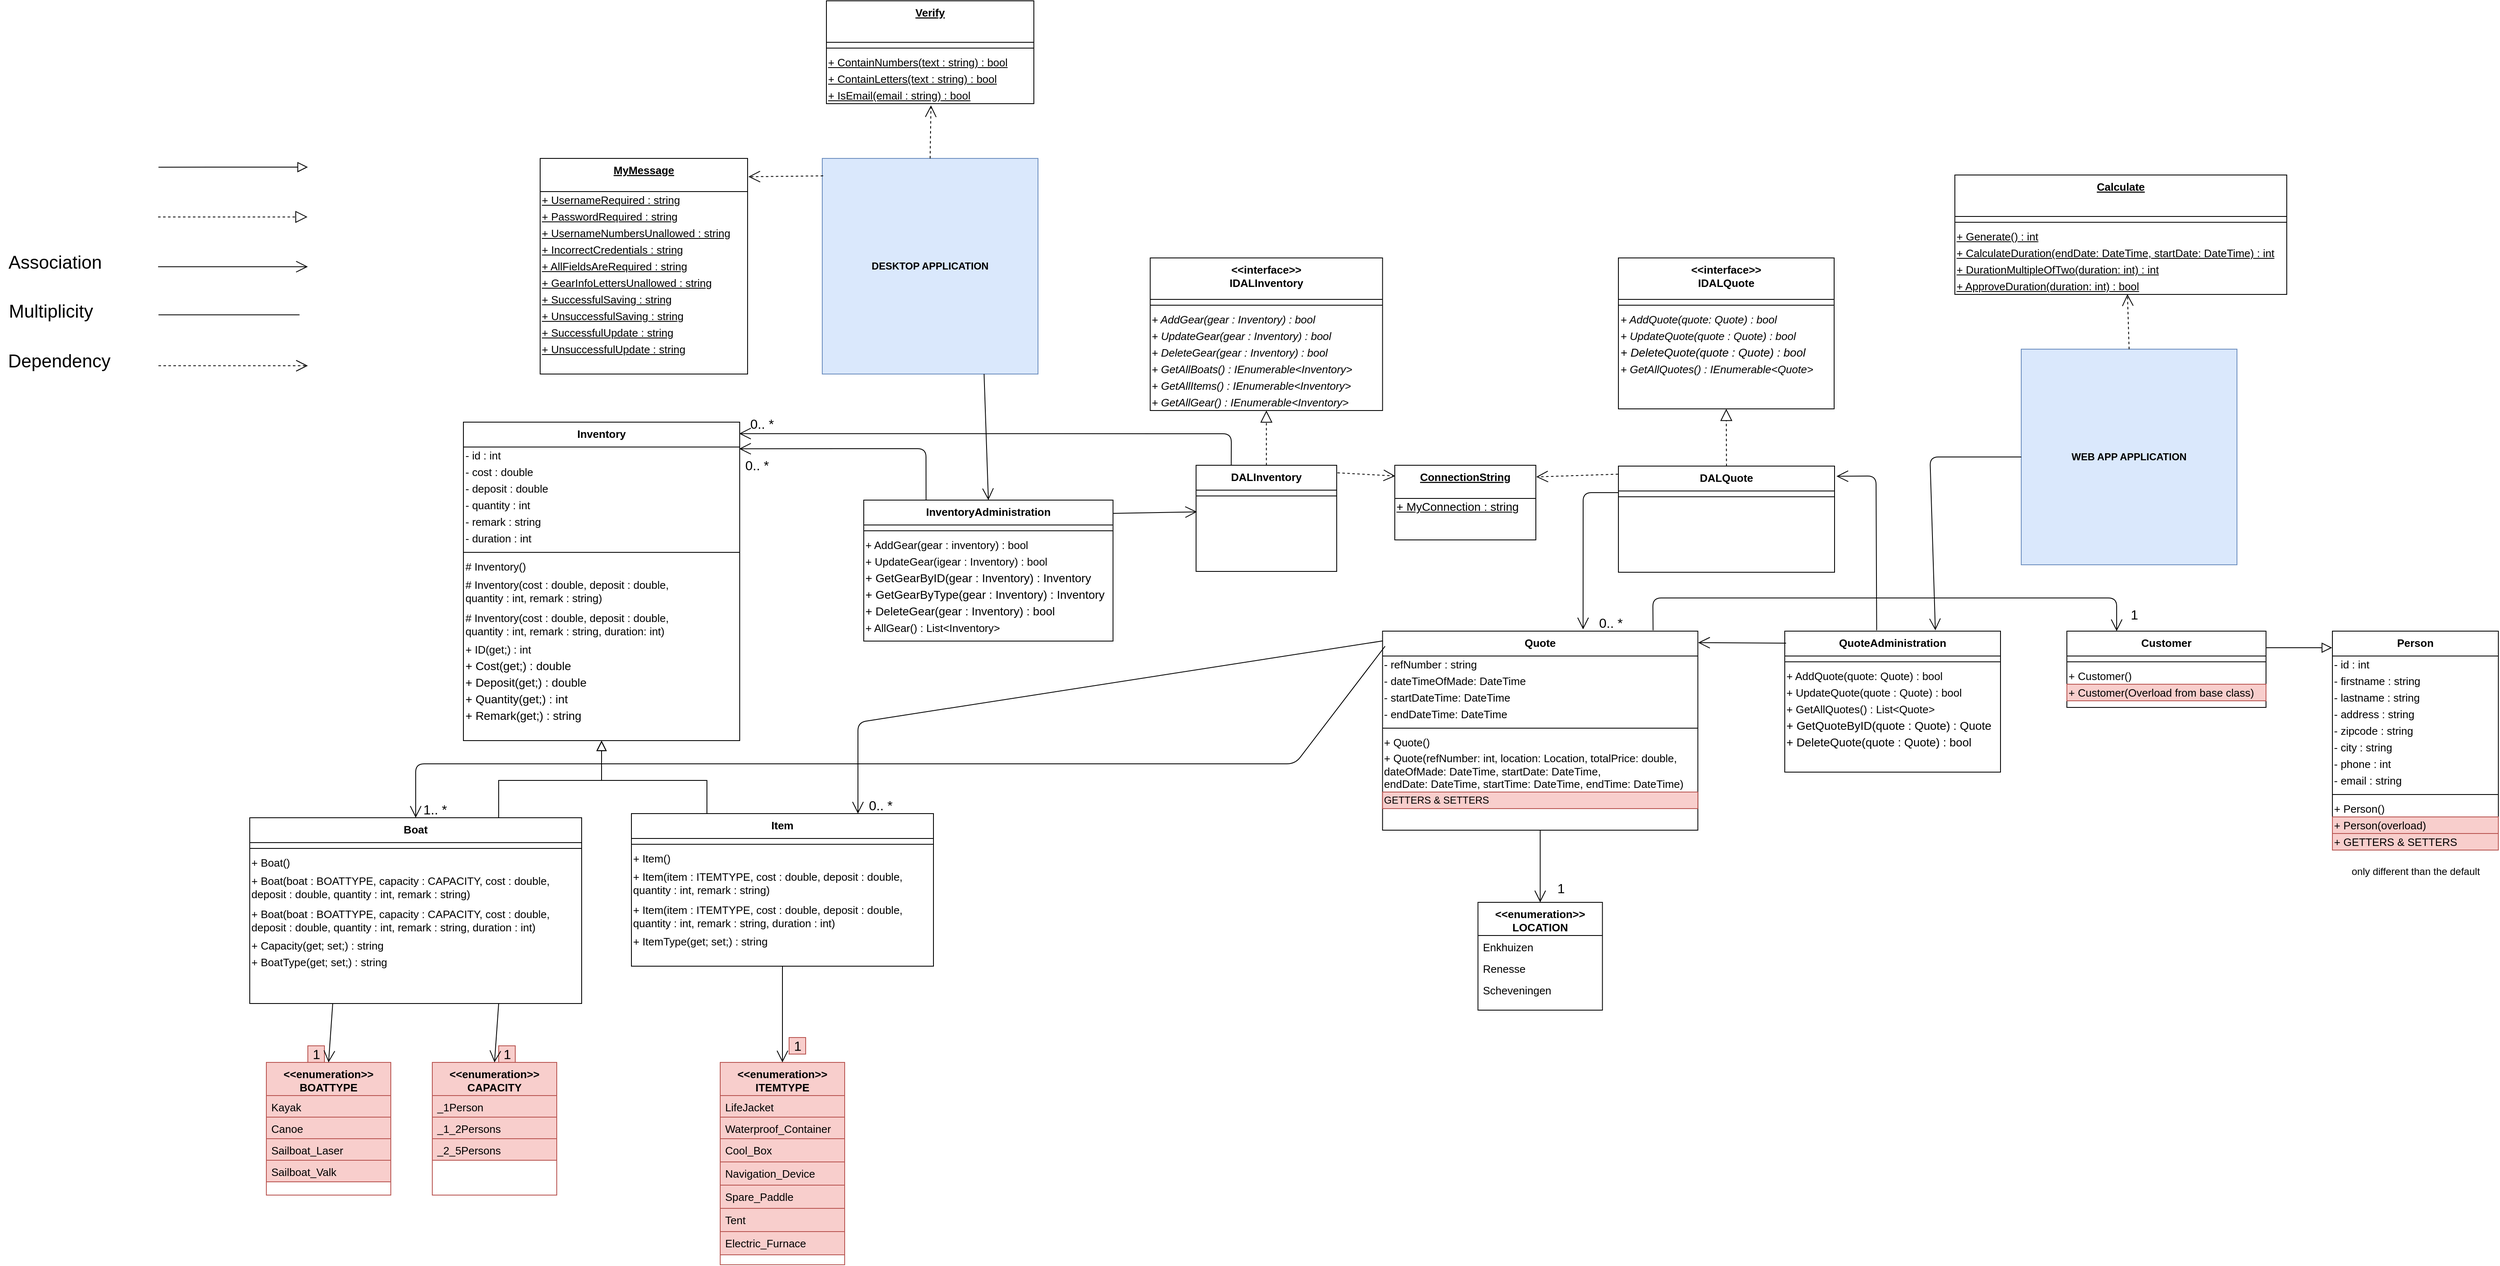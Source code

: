 <mxfile version="16.0.0" type="device"><diagram id="C5RBs43oDa-KdzZeNtuy" name="Page-1"><mxGraphModel dx="3691" dy="2462" grid="1" gridSize="10" guides="1" tooltips="1" connect="1" arrows="1" fold="1" page="1" pageScale="1" pageWidth="827" pageHeight="1169" math="0" shadow="0"><root><mxCell id="WIyWlLk6GJQsqaUBKTNV-0"/><mxCell id="WIyWlLk6GJQsqaUBKTNV-1" parent="WIyWlLk6GJQsqaUBKTNV-0"/><mxCell id="KutxU2q7jOgwtFoPLJHU-38" value="" style="endArrow=block;dashed=1;endFill=0;endSize=12;html=1;rounded=0;fontStyle=1;strokeWidth=1;fontSize=10;" parent="WIyWlLk6GJQsqaUBKTNV-1" edge="1"><mxGeometry width="160" relative="1" as="geometry"><mxPoint x="-1140.45" y="220.57" as="sourcePoint"/><mxPoint x="-960.45" y="220.57" as="targetPoint"/></mxGeometry></mxCell><mxCell id="KutxU2q7jOgwtFoPLJHU-42" value="" style="endArrow=open;endFill=1;endSize=12;html=1;fontStyle=1;fontSize=10;strokeWidth=1;" parent="WIyWlLk6GJQsqaUBKTNV-1" edge="1"><mxGeometry width="160" relative="1" as="geometry"><mxPoint x="-1140.45" y="280.57" as="sourcePoint"/><mxPoint x="-960" y="280.57" as="targetPoint"/></mxGeometry></mxCell><mxCell id="KutxU2q7jOgwtFoPLJHU-44" value="" style="endArrow=block;endSize=10;endFill=0;shadow=0;strokeWidth=1;rounded=0;edgeStyle=elbowEdgeStyle;elbow=vertical;fontStyle=0;fontSize=10;" parent="WIyWlLk6GJQsqaUBKTNV-1" edge="1"><mxGeometry width="160" relative="1" as="geometry"><mxPoint x="-1140" y="160.57" as="sourcePoint"/><mxPoint x="-960" y="160.57" as="targetPoint"/></mxGeometry></mxCell><mxCell id="KutxU2q7jOgwtFoPLJHU-46" value="" style="endArrow=none;html=1;rounded=0;fontStyle=1;strokeWidth=1;fontSize=10;" parent="WIyWlLk6GJQsqaUBKTNV-1" edge="1"><mxGeometry width="50" height="50" relative="1" as="geometry"><mxPoint x="-1140" y="338.57" as="sourcePoint"/><mxPoint x="-970" y="338.57" as="targetPoint"/></mxGeometry></mxCell><mxCell id="KutxU2q7jOgwtFoPLJHU-48" value="" style="endArrow=open;endSize=12;dashed=1;html=1;fontStyle=1;fontSize=13;exitX=0.5;exitY=0;exitDx=0;exitDy=0;" parent="WIyWlLk6GJQsqaUBKTNV-1" edge="1"><mxGeometry width="160" relative="1" as="geometry"><mxPoint x="-1140" y="400" as="sourcePoint"/><mxPoint x="-960" y="400" as="targetPoint"/><Array as="points"/></mxGeometry></mxCell><mxCell id="VA3VbTWwwZoXTn_adIDG-58" value="" style="endArrow=block;endSize=10;endFill=0;shadow=0;strokeWidth=1;rounded=0;edgeStyle=elbowEdgeStyle;elbow=vertical;fontStyle=1;fontSize=10;exitX=0.75;exitY=0;exitDx=0;exitDy=0;entryX=0.5;entryY=1;entryDx=0;entryDy=0;" parent="WIyWlLk6GJQsqaUBKTNV-1" source="VA3VbTWwwZoXTn_adIDG-197" target="VA3VbTWwwZoXTn_adIDG-213" edge="1"><mxGeometry width="160" relative="1" as="geometry"><mxPoint x="-1149.5" y="412" as="sourcePoint"/><mxPoint x="-729.5" y="822" as="targetPoint"/><Array as="points"><mxPoint x="-680" y="900"/><mxPoint x="-630" y="920"/><mxPoint x="-709.5" y="912"/><mxPoint x="-659.5" y="902"/><mxPoint x="-719.5" y="902"/><mxPoint x="-879.5" y="612"/></Array></mxGeometry></mxCell><mxCell id="VA3VbTWwwZoXTn_adIDG-59" value="" style="endArrow=block;endSize=10;endFill=0;shadow=0;strokeWidth=1;rounded=0;edgeStyle=elbowEdgeStyle;elbow=vertical;fontStyle=1;fontSize=10;exitX=0.25;exitY=0;exitDx=0;exitDy=0;entryX=0.5;entryY=1;entryDx=0;entryDy=0;" parent="WIyWlLk6GJQsqaUBKTNV-1" source="VA3VbTWwwZoXTn_adIDG-205" target="VA3VbTWwwZoXTn_adIDG-213" edge="1"><mxGeometry width="160" relative="1" as="geometry"><mxPoint x="-579.5" y="642.09" as="sourcePoint"/><mxPoint x="-533.5" y="832" as="targetPoint"/><Array as="points"><mxPoint x="-570" y="900"/><mxPoint x="-560" y="920"/><mxPoint x="-529.5" y="912"/><mxPoint x="-539.5" y="902"/><mxPoint x="-539.5" y="872"/></Array></mxGeometry></mxCell><mxCell id="VA3VbTWwwZoXTn_adIDG-89" value="" style="endArrow=open;endFill=1;endSize=12;html=1;fontStyle=1;fontSize=10;strokeWidth=1;exitX=1.001;exitY=0.094;exitDx=0;exitDy=0;exitPerimeter=0;entryX=0.004;entryY=0.009;entryDx=0;entryDy=0;entryPerimeter=0;" parent="WIyWlLk6GJQsqaUBKTNV-1" source="VA3VbTWwwZoXTn_adIDG-241" edge="1"><mxGeometry width="160" relative="1" as="geometry"><mxPoint x="50.5" y="517" as="sourcePoint"/><mxPoint x="111.62" y="576.18" as="targetPoint"/><Array as="points"/></mxGeometry></mxCell><mxCell id="VA3VbTWwwZoXTn_adIDG-157" value="Verify" style="swimlane;fontStyle=5;align=center;verticalAlign=top;childLayout=stackLayout;horizontal=1;startSize=50;horizontalStack=0;resizeParent=1;resizeLast=0;collapsible=1;marginBottom=0;rounded=0;shadow=0;strokeWidth=1;fontSize=13;" parent="WIyWlLk6GJQsqaUBKTNV-1" vertex="1"><mxGeometry x="-335" y="-40" width="250" height="124" as="geometry"><mxRectangle x="340" y="380" width="170" height="26" as="alternateBounds"/></mxGeometry></mxCell><mxCell id="Eu1RM0MxuK3w1lcb-Ub3-7" value="" style="line;html=1;strokeWidth=1;align=left;verticalAlign=middle;spacingTop=-1;spacingLeft=3;spacingRight=3;rotatable=0;labelPosition=right;points=[];portConstraint=eastwest;fontStyle=0;fontSize=13;" parent="VA3VbTWwwZoXTn_adIDG-157" vertex="1"><mxGeometry y="50" width="250" height="14" as="geometry"/></mxCell><mxCell id="VA3VbTWwwZoXTn_adIDG-158" value="&lt;span style=&quot;font-size: 13px&quot;&gt;+ ContainNumbers(text : string) : bool&lt;/span&gt;" style="text;html=1;align=left;verticalAlign=middle;resizable=0;points=[];autosize=1;strokeColor=none;fillColor=none;fontStyle=4" parent="VA3VbTWwwZoXTn_adIDG-157" vertex="1"><mxGeometry y="64" width="250" height="20" as="geometry"/></mxCell><mxCell id="VA3VbTWwwZoXTn_adIDG-162" value="&lt;span style=&quot;font-size: 13px&quot;&gt;+ ContainLetters(text : string) : bool&lt;/span&gt;" style="text;html=1;align=left;verticalAlign=middle;resizable=0;points=[];autosize=1;strokeColor=none;fillColor=none;fontStyle=4;fontSize=14;" parent="VA3VbTWwwZoXTn_adIDG-157" vertex="1"><mxGeometry y="84" width="250" height="20" as="geometry"/></mxCell><mxCell id="VA3VbTWwwZoXTn_adIDG-163" value="&lt;span style=&quot;font-size: 13px&quot;&gt;+ IsEmail(email : string) : bool&lt;/span&gt;" style="text;html=1;align=left;verticalAlign=middle;resizable=0;points=[];autosize=1;strokeColor=none;fillColor=none;fontStyle=4;fontSize=14;" parent="VA3VbTWwwZoXTn_adIDG-157" vertex="1"><mxGeometry y="104" width="250" height="20" as="geometry"/></mxCell><mxCell id="VA3VbTWwwZoXTn_adIDG-167" value="&lt;&lt;enumeration&gt;&gt;&#10;BOATTYPE" style="swimlane;fontStyle=1;align=center;verticalAlign=top;childLayout=stackLayout;horizontal=1;startSize=40;horizontalStack=0;resizeParent=1;resizeLast=0;collapsible=1;marginBottom=0;rounded=0;shadow=0;strokeWidth=1;fontSize=13;fillColor=#f8cecc;strokeColor=#b85450;" parent="WIyWlLk6GJQsqaUBKTNV-1" vertex="1"><mxGeometry x="-1010" y="1240" width="150" height="160" as="geometry"><mxRectangle x="550" y="140" width="160" height="26" as="alternateBounds"/></mxGeometry></mxCell><mxCell id="VA3VbTWwwZoXTn_adIDG-168" value="Kayak" style="text;align=left;verticalAlign=top;spacingLeft=4;spacingRight=4;overflow=hidden;rotatable=0;points=[[0,0.5],[1,0.5]];portConstraint=eastwest;fontStyle=0;fontSize=13;fillColor=#f8cecc;strokeColor=#b85450;" parent="VA3VbTWwwZoXTn_adIDG-167" vertex="1"><mxGeometry y="40" width="150" height="26" as="geometry"/></mxCell><mxCell id="VA3VbTWwwZoXTn_adIDG-169" value="Canoe" style="text;align=left;verticalAlign=top;spacingLeft=4;spacingRight=4;overflow=hidden;rotatable=0;points=[[0,0.5],[1,0.5]];portConstraint=eastwest;rounded=0;shadow=0;html=0;fontStyle=0;fontSize=13;fillColor=#f8cecc;strokeColor=#b85450;" parent="VA3VbTWwwZoXTn_adIDG-167" vertex="1"><mxGeometry y="66" width="150" height="26" as="geometry"/></mxCell><mxCell id="VA3VbTWwwZoXTn_adIDG-170" value="Sailboat_Laser" style="text;align=left;verticalAlign=top;spacingLeft=4;spacingRight=4;overflow=hidden;rotatable=0;points=[[0,0.5],[1,0.5]];portConstraint=eastwest;rounded=0;shadow=0;html=0;fontStyle=0;fontSize=13;fillColor=#f8cecc;strokeColor=#b85450;" parent="VA3VbTWwwZoXTn_adIDG-167" vertex="1"><mxGeometry y="92" width="150" height="26" as="geometry"/></mxCell><mxCell id="VA3VbTWwwZoXTn_adIDG-171" value="Sailboat_Valk" style="text;align=left;verticalAlign=top;spacingLeft=4;spacingRight=4;overflow=hidden;rotatable=0;points=[[0,0.5],[1,0.5]];portConstraint=eastwest;rounded=0;shadow=0;html=0;fontStyle=0;fontSize=13;fillColor=#f8cecc;strokeColor=#b85450;" parent="VA3VbTWwwZoXTn_adIDG-167" vertex="1"><mxGeometry y="118" width="150" height="26" as="geometry"/></mxCell><mxCell id="VA3VbTWwwZoXTn_adIDG-176" value="&lt;&lt;enumeration&gt;&gt;&#10;CAPACITY" style="swimlane;fontStyle=1;align=center;verticalAlign=top;childLayout=stackLayout;horizontal=1;startSize=40;horizontalStack=0;resizeParent=1;resizeLast=0;collapsible=1;marginBottom=0;rounded=0;shadow=0;strokeWidth=1;fontSize=13;fillColor=#f8cecc;strokeColor=#b85450;" parent="WIyWlLk6GJQsqaUBKTNV-1" vertex="1"><mxGeometry x="-810" y="1240" width="150" height="160" as="geometry"><mxRectangle x="550" y="140" width="160" height="26" as="alternateBounds"/></mxGeometry></mxCell><mxCell id="VA3VbTWwwZoXTn_adIDG-177" value="_1Person" style="text;align=left;verticalAlign=top;spacingLeft=4;spacingRight=4;overflow=hidden;rotatable=0;points=[[0,0.5],[1,0.5]];portConstraint=eastwest;fontStyle=0;fontSize=13;fillColor=#f8cecc;strokeColor=#b85450;" parent="VA3VbTWwwZoXTn_adIDG-176" vertex="1"><mxGeometry y="40" width="150" height="26" as="geometry"/></mxCell><mxCell id="VA3VbTWwwZoXTn_adIDG-178" value="_1_2Persons" style="text;align=left;verticalAlign=top;spacingLeft=4;spacingRight=4;overflow=hidden;rotatable=0;points=[[0,0.5],[1,0.5]];portConstraint=eastwest;rounded=0;shadow=0;html=0;fontStyle=0;fontSize=13;fillColor=#f8cecc;strokeColor=#b85450;" parent="VA3VbTWwwZoXTn_adIDG-176" vertex="1"><mxGeometry y="66" width="150" height="26" as="geometry"/></mxCell><mxCell id="VA3VbTWwwZoXTn_adIDG-179" value="_2_5Persons" style="text;align=left;verticalAlign=top;spacingLeft=4;spacingRight=4;overflow=hidden;rotatable=0;points=[[0,0.5],[1,0.5]];portConstraint=eastwest;rounded=0;shadow=0;html=0;fontStyle=0;fontSize=13;fillColor=#f8cecc;strokeColor=#b85450;" parent="VA3VbTWwwZoXTn_adIDG-176" vertex="1"><mxGeometry y="92" width="150" height="26" as="geometry"/></mxCell><mxCell id="VA3VbTWwwZoXTn_adIDG-181" value="&lt;&lt;enumeration&gt;&gt;&#10;ITEMTYPE" style="swimlane;fontStyle=1;align=center;verticalAlign=top;childLayout=stackLayout;horizontal=1;startSize=40;horizontalStack=0;resizeParent=1;resizeLast=0;collapsible=1;marginBottom=0;rounded=0;shadow=0;strokeWidth=1;fontSize=13;fillColor=#f8cecc;strokeColor=#b85450;" parent="WIyWlLk6GJQsqaUBKTNV-1" vertex="1"><mxGeometry x="-463" y="1240" width="150" height="244" as="geometry"><mxRectangle x="550" y="140" width="160" height="26" as="alternateBounds"/></mxGeometry></mxCell><mxCell id="VA3VbTWwwZoXTn_adIDG-182" value="LifeJacket" style="text;align=left;verticalAlign=top;spacingLeft=4;spacingRight=4;overflow=hidden;rotatable=0;points=[[0,0.5],[1,0.5]];portConstraint=eastwest;fontStyle=0;fontSize=13;fillColor=#f8cecc;strokeColor=#b85450;" parent="VA3VbTWwwZoXTn_adIDG-181" vertex="1"><mxGeometry y="40" width="150" height="26" as="geometry"/></mxCell><mxCell id="VA3VbTWwwZoXTn_adIDG-183" value="Waterproof_Container" style="text;align=left;verticalAlign=top;spacingLeft=4;spacingRight=4;overflow=hidden;rotatable=0;points=[[0,0.5],[1,0.5]];portConstraint=eastwest;rounded=0;shadow=0;html=0;fontStyle=0;fontSize=13;fillColor=#f8cecc;strokeColor=#b85450;" parent="VA3VbTWwwZoXTn_adIDG-181" vertex="1"><mxGeometry y="66" width="150" height="26" as="geometry"/></mxCell><mxCell id="VA3VbTWwwZoXTn_adIDG-184" value="Cool_Box" style="text;align=left;verticalAlign=top;spacingLeft=4;spacingRight=4;overflow=hidden;rotatable=0;points=[[0,0.5],[1,0.5]];portConstraint=eastwest;rounded=0;shadow=0;html=0;fontStyle=0;fontSize=13;fillColor=#f8cecc;strokeColor=#b85450;" parent="VA3VbTWwwZoXTn_adIDG-181" vertex="1"><mxGeometry y="92" width="150" height="28" as="geometry"/></mxCell><mxCell id="VA3VbTWwwZoXTn_adIDG-187" value="Navigation_Device" style="text;align=left;verticalAlign=top;spacingLeft=4;spacingRight=4;overflow=hidden;rotatable=0;points=[[0,0.5],[1,0.5]];portConstraint=eastwest;rounded=0;shadow=0;html=0;fontStyle=0;fontSize=13;fillColor=#f8cecc;strokeColor=#b85450;" parent="VA3VbTWwwZoXTn_adIDG-181" vertex="1"><mxGeometry y="120" width="150" height="28" as="geometry"/></mxCell><mxCell id="VA3VbTWwwZoXTn_adIDG-186" value="Spare_Paddle" style="text;align=left;verticalAlign=top;spacingLeft=4;spacingRight=4;overflow=hidden;rotatable=0;points=[[0,0.5],[1,0.5]];portConstraint=eastwest;rounded=0;shadow=0;html=0;fontStyle=0;fontSize=13;fillColor=#f8cecc;strokeColor=#b85450;" parent="VA3VbTWwwZoXTn_adIDG-181" vertex="1"><mxGeometry y="148" width="150" height="28" as="geometry"/></mxCell><mxCell id="VA3VbTWwwZoXTn_adIDG-185" value="Tent" style="text;align=left;verticalAlign=top;spacingLeft=4;spacingRight=4;overflow=hidden;rotatable=0;points=[[0,0.5],[1,0.5]];portConstraint=eastwest;rounded=0;shadow=0;html=0;fontStyle=0;fontSize=13;fillColor=#f8cecc;strokeColor=#b85450;" parent="VA3VbTWwwZoXTn_adIDG-181" vertex="1"><mxGeometry y="176" width="150" height="28" as="geometry"/></mxCell><mxCell id="VA3VbTWwwZoXTn_adIDG-188" value="Electric_Furnace" style="text;align=left;verticalAlign=top;spacingLeft=4;spacingRight=4;overflow=hidden;rotatable=0;points=[[0,0.5],[1,0.5]];portConstraint=eastwest;rounded=0;shadow=0;html=0;fontStyle=0;fontSize=13;fillColor=#f8cecc;strokeColor=#b85450;" parent="VA3VbTWwwZoXTn_adIDG-181" vertex="1"><mxGeometry y="204" width="150" height="28" as="geometry"/></mxCell><mxCell id="VA3VbTWwwZoXTn_adIDG-197" value="Boat" style="swimlane;fontStyle=1;align=center;verticalAlign=top;childLayout=stackLayout;horizontal=1;startSize=30;horizontalStack=0;resizeParent=1;resizeLast=0;collapsible=1;marginBottom=0;rounded=0;shadow=0;strokeWidth=1;fontSize=13;" parent="WIyWlLk6GJQsqaUBKTNV-1" vertex="1"><mxGeometry x="-1030" y="945" width="400" height="224" as="geometry"><mxRectangle x="230" y="140" width="160" height="26" as="alternateBounds"/></mxGeometry></mxCell><mxCell id="VA3VbTWwwZoXTn_adIDG-200" value="" style="line;html=1;strokeWidth=1;align=left;verticalAlign=middle;spacingTop=-1;spacingLeft=3;spacingRight=3;rotatable=0;labelPosition=right;points=[];portConstraint=eastwest;fontStyle=0;fontSize=13;" parent="VA3VbTWwwZoXTn_adIDG-197" vertex="1"><mxGeometry y="30" width="400" height="14" as="geometry"/></mxCell><mxCell id="VA3VbTWwwZoXTn_adIDG-201" value="+ Boat()" style="text;html=1;align=left;verticalAlign=middle;resizable=0;points=[];autosize=1;strokeColor=none;fillColor=none;fontStyle=0;fontSize=13;" parent="VA3VbTWwwZoXTn_adIDG-197" vertex="1"><mxGeometry y="44" width="400" height="20" as="geometry"/></mxCell><mxCell id="VA3VbTWwwZoXTn_adIDG-202" value="+ Boat(boat : BOATTYPE, capacity : CAPACITY, cost : double, &lt;br&gt;deposit : double, quantity : int, remark : string)" style="text;html=1;align=left;verticalAlign=middle;resizable=0;points=[];autosize=1;strokeColor=none;fillColor=none;fontStyle=0;fontSize=13;" parent="VA3VbTWwwZoXTn_adIDG-197" vertex="1"><mxGeometry y="64" width="400" height="40" as="geometry"/></mxCell><mxCell id="a-ykIYmuR_ckNAVxKm-8-50" value="+ Boat(boat : BOATTYPE, capacity : CAPACITY, cost : double, &lt;br&gt;deposit : double, quantity : int, remark : string, duration : int)" style="text;html=1;align=left;verticalAlign=middle;resizable=0;points=[];autosize=1;strokeColor=none;fillColor=none;fontStyle=0;fontSize=13;" parent="VA3VbTWwwZoXTn_adIDG-197" vertex="1"><mxGeometry y="104" width="400" height="40" as="geometry"/></mxCell><mxCell id="VA3VbTWwwZoXTn_adIDG-203" value="+ Capacity(get; set;) : string&amp;nbsp;" style="text;html=1;align=left;verticalAlign=middle;resizable=0;points=[];autosize=1;strokeColor=none;fillColor=none;fontStyle=0;fontSize=13;" parent="VA3VbTWwwZoXTn_adIDG-197" vertex="1"><mxGeometry y="144" width="400" height="20" as="geometry"/></mxCell><mxCell id="VA3VbTWwwZoXTn_adIDG-204" value="+ BoatType(get; set;) : string&amp;nbsp;" style="text;html=1;align=left;verticalAlign=middle;resizable=0;points=[];autosize=1;strokeColor=none;fillColor=none;fontStyle=0;fontSize=13;" parent="VA3VbTWwwZoXTn_adIDG-197" vertex="1"><mxGeometry y="164" width="400" height="20" as="geometry"/></mxCell><mxCell id="VA3VbTWwwZoXTn_adIDG-205" value="Item" style="swimlane;fontStyle=1;align=center;verticalAlign=top;childLayout=stackLayout;horizontal=1;startSize=30;horizontalStack=0;resizeParent=1;resizeLast=0;collapsible=1;marginBottom=0;rounded=0;shadow=0;strokeWidth=1;fontSize=13;" parent="WIyWlLk6GJQsqaUBKTNV-1" vertex="1"><mxGeometry x="-570" y="940" width="364" height="184" as="geometry"><mxRectangle x="230" y="140" width="160" height="26" as="alternateBounds"/></mxGeometry></mxCell><mxCell id="VA3VbTWwwZoXTn_adIDG-208" value="" style="line;html=1;strokeWidth=1;align=left;verticalAlign=middle;spacingTop=-1;spacingLeft=3;spacingRight=3;rotatable=0;labelPosition=right;points=[];portConstraint=eastwest;fontStyle=0;fontSize=13;" parent="VA3VbTWwwZoXTn_adIDG-205" vertex="1"><mxGeometry y="30" width="364" height="14" as="geometry"/></mxCell><mxCell id="VA3VbTWwwZoXTn_adIDG-209" value="+ Item()" style="text;html=1;align=left;verticalAlign=middle;resizable=0;points=[];autosize=1;strokeColor=none;fillColor=none;fontStyle=0;fontSize=13;" parent="VA3VbTWwwZoXTn_adIDG-205" vertex="1"><mxGeometry y="44" width="364" height="20" as="geometry"/></mxCell><mxCell id="VA3VbTWwwZoXTn_adIDG-210" value="+ Item(item : ITEMTYPE, cost : double, deposit : double,&lt;br&gt;quantity : int, remark : string)" style="text;html=1;align=left;verticalAlign=middle;resizable=0;points=[];autosize=1;strokeColor=none;fillColor=none;fontStyle=0;fontSize=13;" parent="VA3VbTWwwZoXTn_adIDG-205" vertex="1"><mxGeometry y="64" width="364" height="40" as="geometry"/></mxCell><mxCell id="a-ykIYmuR_ckNAVxKm-8-51" value="+ Item(item : ITEMTYPE, cost : double, deposit : double,&lt;br&gt;quantity : int, remark : string, duration : int)" style="text;html=1;align=left;verticalAlign=middle;resizable=0;points=[];autosize=1;strokeColor=none;fillColor=none;fontStyle=0;fontSize=13;" parent="VA3VbTWwwZoXTn_adIDG-205" vertex="1"><mxGeometry y="104" width="364" height="40" as="geometry"/></mxCell><mxCell id="VA3VbTWwwZoXTn_adIDG-212" value="+ ItemType(get; set;) : string&amp;nbsp;" style="text;html=1;align=left;verticalAlign=middle;resizable=0;points=[];autosize=1;strokeColor=none;fillColor=none;fontStyle=0;fontSize=13;" parent="VA3VbTWwwZoXTn_adIDG-205" vertex="1"><mxGeometry y="144" width="364" height="20" as="geometry"/></mxCell><mxCell id="VA3VbTWwwZoXTn_adIDG-213" value="Inventory" style="swimlane;fontStyle=1;align=center;verticalAlign=top;childLayout=stackLayout;horizontal=1;startSize=30;horizontalStack=0;resizeParent=1;resizeLast=0;collapsible=1;marginBottom=0;rounded=0;shadow=0;strokeWidth=1;fontSize=13;" parent="WIyWlLk6GJQsqaUBKTNV-1" vertex="1"><mxGeometry x="-772.5" y="468" width="333" height="384" as="geometry"><mxRectangle x="230" y="140" width="160" height="26" as="alternateBounds"/></mxGeometry></mxCell><mxCell id="VA3VbTWwwZoXTn_adIDG-214" value="- id : int" style="text;html=1;align=left;verticalAlign=middle;resizable=0;points=[];autosize=1;strokeColor=none;fillColor=none;fontStyle=0;fontSize=13;" parent="VA3VbTWwwZoXTn_adIDG-213" vertex="1"><mxGeometry y="30" width="333" height="20" as="geometry"/></mxCell><mxCell id="VA3VbTWwwZoXTn_adIDG-219" value="- cost : double" style="text;html=1;align=left;verticalAlign=middle;resizable=0;points=[];autosize=1;strokeColor=none;fillColor=none;fontStyle=0;fontSize=13;" parent="VA3VbTWwwZoXTn_adIDG-213" vertex="1"><mxGeometry y="50" width="333" height="20" as="geometry"/></mxCell><mxCell id="VA3VbTWwwZoXTn_adIDG-221" value="- deposit : double" style="text;html=1;align=left;verticalAlign=middle;resizable=0;points=[];autosize=1;strokeColor=none;fillColor=none;fontStyle=0;fontSize=13;" parent="VA3VbTWwwZoXTn_adIDG-213" vertex="1"><mxGeometry y="70" width="333" height="20" as="geometry"/></mxCell><mxCell id="VA3VbTWwwZoXTn_adIDG-222" value="- quantity : int" style="text;html=1;align=left;verticalAlign=middle;resizable=0;points=[];autosize=1;strokeColor=none;fillColor=none;fontStyle=0;fontSize=13;" parent="VA3VbTWwwZoXTn_adIDG-213" vertex="1"><mxGeometry y="90" width="333" height="20" as="geometry"/></mxCell><mxCell id="VA3VbTWwwZoXTn_adIDG-220" value="- remark : string" style="text;html=1;align=left;verticalAlign=middle;resizable=0;points=[];autosize=1;strokeColor=none;fillColor=none;fontStyle=0;fontSize=13;" parent="VA3VbTWwwZoXTn_adIDG-213" vertex="1"><mxGeometry y="110" width="333" height="20" as="geometry"/></mxCell><mxCell id="RdACKdYeZhFFjlZqYy65-19" value="&lt;span style=&quot;font-size: 13px;&quot;&gt;- duration : int&lt;/span&gt;" style="text;html=1;align=left;verticalAlign=middle;resizable=0;points=[];autosize=1;strokeColor=none;fillColor=none;" parent="VA3VbTWwwZoXTn_adIDG-213" vertex="1"><mxGeometry y="130" width="333" height="20" as="geometry"/></mxCell><mxCell id="VA3VbTWwwZoXTn_adIDG-215" value="" style="line;html=1;strokeWidth=1;align=left;verticalAlign=middle;spacingTop=-1;spacingLeft=3;spacingRight=3;rotatable=0;labelPosition=right;points=[];portConstraint=eastwest;fontStyle=0;fontSize=13;" parent="VA3VbTWwwZoXTn_adIDG-213" vertex="1"><mxGeometry y="150" width="333" height="14" as="geometry"/></mxCell><mxCell id="VA3VbTWwwZoXTn_adIDG-216" value="# Inventory()" style="text;html=1;align=left;verticalAlign=middle;resizable=0;points=[];autosize=1;strokeColor=none;fillColor=none;fontStyle=0;fontSize=13;" parent="VA3VbTWwwZoXTn_adIDG-213" vertex="1"><mxGeometry y="164" width="333" height="20" as="geometry"/></mxCell><mxCell id="VA3VbTWwwZoXTn_adIDG-217" value="# Inventory(cost : double, deposit : double,&lt;br&gt;quantity : int, remark : string)" style="text;html=1;align=left;verticalAlign=middle;resizable=0;points=[];autosize=1;strokeColor=none;fillColor=none;fontStyle=0;fontSize=13;" parent="VA3VbTWwwZoXTn_adIDG-213" vertex="1"><mxGeometry y="184" width="333" height="40" as="geometry"/></mxCell><mxCell id="a-ykIYmuR_ckNAVxKm-8-48" value="# Inventory(cost : double, deposit : double,&lt;br&gt;quantity : int, remark : string, duration: int)" style="text;html=1;align=left;verticalAlign=middle;resizable=0;points=[];autosize=1;strokeColor=none;fillColor=none;fontStyle=0;fontSize=13;" parent="VA3VbTWwwZoXTn_adIDG-213" vertex="1"><mxGeometry y="224" width="333" height="40" as="geometry"/></mxCell><mxCell id="VA3VbTWwwZoXTn_adIDG-218" value="+ ID(get;) : int" style="text;html=1;align=left;verticalAlign=middle;resizable=0;points=[];autosize=1;strokeColor=none;fillColor=none;fontStyle=0;fontSize=13;" parent="VA3VbTWwwZoXTn_adIDG-213" vertex="1"><mxGeometry y="264" width="333" height="20" as="geometry"/></mxCell><mxCell id="VA3VbTWwwZoXTn_adIDG-223" value="+ Cost(get;) : double" style="text;html=1;align=left;verticalAlign=middle;resizable=0;points=[];autosize=1;strokeColor=none;fillColor=none;fontStyle=0;fontSize=14;" parent="VA3VbTWwwZoXTn_adIDG-213" vertex="1"><mxGeometry y="284" width="333" height="20" as="geometry"/></mxCell><mxCell id="VA3VbTWwwZoXTn_adIDG-224" value="+ Deposit(get;) : double" style="text;html=1;align=left;verticalAlign=middle;resizable=0;points=[];autosize=1;strokeColor=none;fillColor=none;fontStyle=0;fontSize=14;" parent="VA3VbTWwwZoXTn_adIDG-213" vertex="1"><mxGeometry y="304" width="333" height="20" as="geometry"/></mxCell><mxCell id="VA3VbTWwwZoXTn_adIDG-225" value="+ Quantity(get;) : int" style="text;html=1;align=left;verticalAlign=middle;resizable=0;points=[];autosize=1;strokeColor=none;fillColor=none;fontStyle=0;fontSize=14;" parent="VA3VbTWwwZoXTn_adIDG-213" vertex="1"><mxGeometry y="324" width="333" height="20" as="geometry"/></mxCell><mxCell id="VA3VbTWwwZoXTn_adIDG-226" value="+ Remark(get;) : string" style="text;html=1;align=left;verticalAlign=middle;resizable=0;points=[];autosize=1;strokeColor=none;fillColor=none;fontStyle=0;fontSize=14;" parent="VA3VbTWwwZoXTn_adIDG-213" vertex="1"><mxGeometry y="344" width="333" height="20" as="geometry"/></mxCell><mxCell id="VA3VbTWwwZoXTn_adIDG-241" value="InventoryAdministration" style="swimlane;fontStyle=1;align=center;verticalAlign=top;childLayout=stackLayout;horizontal=1;startSize=30;horizontalStack=0;resizeParent=1;resizeLast=0;collapsible=1;marginBottom=0;rounded=0;shadow=0;strokeWidth=1;fontSize=13;" parent="WIyWlLk6GJQsqaUBKTNV-1" vertex="1"><mxGeometry x="-290" y="562" width="300.4" height="170" as="geometry"><mxRectangle x="230" y="140" width="160" height="26" as="alternateBounds"/></mxGeometry></mxCell><mxCell id="VA3VbTWwwZoXTn_adIDG-247" value="" style="line;html=1;strokeWidth=1;align=left;verticalAlign=middle;spacingTop=-1;spacingLeft=3;spacingRight=3;rotatable=0;labelPosition=right;points=[];portConstraint=eastwest;fontStyle=0;fontSize=13;" parent="VA3VbTWwwZoXTn_adIDG-241" vertex="1"><mxGeometry y="30" width="300.4" height="14" as="geometry"/></mxCell><mxCell id="VA3VbTWwwZoXTn_adIDG-248" value="+ AddGear(gear : inventory) : bool" style="text;html=1;align=left;verticalAlign=middle;resizable=0;points=[];autosize=1;strokeColor=none;fillColor=none;fontStyle=0;fontSize=13;" parent="VA3VbTWwwZoXTn_adIDG-241" vertex="1"><mxGeometry y="44" width="300.4" height="20" as="geometry"/></mxCell><mxCell id="VA3VbTWwwZoXTn_adIDG-250" value="+ UpdateGear(igear : Inventory) : bool" style="text;html=1;align=left;verticalAlign=middle;resizable=0;points=[];autosize=1;strokeColor=none;fillColor=none;fontStyle=0;fontSize=13;" parent="VA3VbTWwwZoXTn_adIDG-241" vertex="1"><mxGeometry y="64" width="300.4" height="20" as="geometry"/></mxCell><mxCell id="VA3VbTWwwZoXTn_adIDG-251" value="+ GetGearByID(gear : Inventory) : Inventory" style="text;html=1;align=left;verticalAlign=middle;resizable=0;points=[];autosize=1;fontStyle=0;fontSize=14;" parent="VA3VbTWwwZoXTn_adIDG-241" vertex="1"><mxGeometry y="84" width="300.4" height="20" as="geometry"/></mxCell><mxCell id="6UmzPUXxIzkhrhIiV3Q2-17" value="+ GetGearByType(gear : Inventory) : Inventory" style="text;html=1;align=left;verticalAlign=middle;resizable=0;points=[];autosize=1;fontStyle=0;fontSize=14;" parent="VA3VbTWwwZoXTn_adIDG-241" vertex="1"><mxGeometry y="104" width="300.4" height="20" as="geometry"/></mxCell><mxCell id="VA3VbTWwwZoXTn_adIDG-253" value="+ DeleteGear(gear : Inventory) : bool" style="text;html=1;align=left;verticalAlign=middle;resizable=0;points=[];autosize=1;strokeColor=none;fillColor=none;fontStyle=0;fontSize=14;" parent="VA3VbTWwwZoXTn_adIDG-241" vertex="1"><mxGeometry y="124" width="300.4" height="20" as="geometry"/></mxCell><mxCell id="VA3VbTWwwZoXTn_adIDG-254" value="&lt;span style=&quot;font-size: 13px&quot;&gt;+ AllGear() : List&amp;lt;Inventory&amp;gt;&lt;/span&gt;" style="text;html=1;align=left;verticalAlign=middle;resizable=0;points=[];autosize=1;strokeColor=none;fillColor=none;fontStyle=0;fontSize=14;" parent="VA3VbTWwwZoXTn_adIDG-241" vertex="1"><mxGeometry y="144" width="300.4" height="20" as="geometry"/></mxCell><mxCell id="VA3VbTWwwZoXTn_adIDG-261" value="DALInventory" style="swimlane;fontStyle=1;align=center;verticalAlign=top;childLayout=stackLayout;horizontal=1;startSize=30;horizontalStack=0;resizeParent=1;resizeLast=0;collapsible=1;marginBottom=0;rounded=0;shadow=0;strokeWidth=1;fontSize=13;" parent="WIyWlLk6GJQsqaUBKTNV-1" vertex="1"><mxGeometry x="110.5" y="520" width="169.5" height="128" as="geometry"><mxRectangle x="230" y="140" width="160" height="26" as="alternateBounds"/></mxGeometry></mxCell><mxCell id="VA3VbTWwwZoXTn_adIDG-262" value="" style="line;html=1;strokeWidth=1;align=left;verticalAlign=middle;spacingTop=-1;spacingLeft=3;spacingRight=3;rotatable=0;labelPosition=right;points=[];portConstraint=eastwest;fontStyle=0;fontSize=13;" parent="VA3VbTWwwZoXTn_adIDG-261" vertex="1"><mxGeometry y="30" width="169.5" height="14" as="geometry"/></mxCell><mxCell id="VA3VbTWwwZoXTn_adIDG-272" value="&lt;&lt;interface&gt;&gt;&#10;IDALInventory" style="swimlane;fontStyle=1;align=center;verticalAlign=top;childLayout=stackLayout;horizontal=1;startSize=50;horizontalStack=0;resizeParent=1;resizeLast=0;collapsible=1;marginBottom=0;rounded=0;shadow=0;strokeWidth=1;fontSize=13;swimlaneLine=1;" parent="WIyWlLk6GJQsqaUBKTNV-1" vertex="1"><mxGeometry x="55.25" y="270" width="280" height="184" as="geometry"><mxRectangle x="340" y="380" width="170" height="26" as="alternateBounds"/></mxGeometry></mxCell><mxCell id="Eu1RM0MxuK3w1lcb-Ub3-4" value="" style="line;html=1;strokeWidth=1;align=left;verticalAlign=middle;spacingTop=-1;spacingLeft=3;spacingRight=3;rotatable=0;labelPosition=right;points=[];portConstraint=eastwest;fontStyle=0;fontSize=13;" parent="VA3VbTWwwZoXTn_adIDG-272" vertex="1"><mxGeometry y="50" width="280" height="14" as="geometry"/></mxCell><mxCell id="VA3VbTWwwZoXTn_adIDG-273" value="&lt;span style=&quot;font-size: 13px&quot;&gt;+ AddGear(gear : Inventory) : bool&lt;/span&gt;" style="text;html=1;align=left;verticalAlign=middle;resizable=0;points=[];autosize=1;strokeColor=none;fillColor=none;fontStyle=2" parent="VA3VbTWwwZoXTn_adIDG-272" vertex="1"><mxGeometry y="64" width="280" height="20" as="geometry"/></mxCell><mxCell id="VA3VbTWwwZoXTn_adIDG-274" value="+ UpdateGear(gear : Inventory) : bool" style="text;html=1;align=left;verticalAlign=middle;resizable=0;points=[];autosize=1;strokeColor=none;fillColor=none;fontStyle=2;fontSize=13;" parent="VA3VbTWwwZoXTn_adIDG-272" vertex="1"><mxGeometry y="84" width="280" height="20" as="geometry"/></mxCell><mxCell id="VA3VbTWwwZoXTn_adIDG-275" value="+ DeleteGear(gear : Inventory) : bool" style="text;html=1;align=left;verticalAlign=middle;resizable=0;points=[];autosize=1;strokeColor=none;fillColor=none;fontStyle=2;fontSize=13;" parent="VA3VbTWwwZoXTn_adIDG-272" vertex="1"><mxGeometry y="104" width="280" height="20" as="geometry"/></mxCell><mxCell id="RdACKdYeZhFFjlZqYy65-20" value="&lt;span style=&quot;font-size: 13px&quot;&gt;+ GetAllBoats() : IEnumerable&amp;lt;Inventory&amp;gt;&lt;/span&gt;" style="text;html=1;align=left;verticalAlign=middle;resizable=0;points=[];autosize=1;strokeColor=none;fillColor=none;fontStyle=2" parent="VA3VbTWwwZoXTn_adIDG-272" vertex="1"><mxGeometry y="124" width="280" height="20" as="geometry"/></mxCell><mxCell id="RdACKdYeZhFFjlZqYy65-21" value="+ GetAllItems() : IEnumerable&amp;lt;Inventory&amp;gt;" style="text;html=1;align=left;verticalAlign=middle;resizable=0;points=[];autosize=1;strokeColor=none;fillColor=none;fontStyle=2;fontSize=13;" parent="VA3VbTWwwZoXTn_adIDG-272" vertex="1"><mxGeometry y="144" width="280" height="20" as="geometry"/></mxCell><mxCell id="RdACKdYeZhFFjlZqYy65-22" value="+ GetAllGear() : IEnumerable&amp;lt;Inventory&amp;gt;" style="text;html=1;align=left;verticalAlign=middle;resizable=0;points=[];autosize=1;strokeColor=none;fillColor=none;fontStyle=2;fontSize=13;" parent="VA3VbTWwwZoXTn_adIDG-272" vertex="1"><mxGeometry y="164" width="280" height="20" as="geometry"/></mxCell><mxCell id="VA3VbTWwwZoXTn_adIDG-286" value="ConnectionString" style="swimlane;fontStyle=5;align=center;verticalAlign=top;childLayout=stackLayout;horizontal=1;startSize=40;horizontalStack=0;resizeParent=1;resizeLast=0;collapsible=1;marginBottom=0;rounded=0;shadow=0;strokeWidth=1;fontSize=13;" parent="WIyWlLk6GJQsqaUBKTNV-1" vertex="1"><mxGeometry x="350" y="520" width="170" height="90" as="geometry"><mxRectangle x="340" y="380" width="170" height="26" as="alternateBounds"/></mxGeometry></mxCell><mxCell id="VA3VbTWwwZoXTn_adIDG-287" value="+ MyConnection : string" style="text;html=1;align=left;verticalAlign=middle;resizable=0;points=[];autosize=1;strokeColor=none;fillColor=none;fontSize=14;fontStyle=4" parent="VA3VbTWwwZoXTn_adIDG-286" vertex="1"><mxGeometry y="40" width="170" height="20" as="geometry"/></mxCell><mxCell id="rtO6tm2i3xIPivoFyv5Y-0" value="1" style="text;html=1;align=center;verticalAlign=middle;resizable=0;points=[];autosize=1;strokeColor=#b85450;fillColor=#f8cecc;fontSize=16;fontStyle=0" parent="WIyWlLk6GJQsqaUBKTNV-1" vertex="1"><mxGeometry x="-960" y="1220" width="20" height="20" as="geometry"/></mxCell><mxCell id="rtO6tm2i3xIPivoFyv5Y-1" value="1" style="text;html=1;align=center;verticalAlign=middle;resizable=0;points=[];autosize=1;strokeColor=#b85450;fillColor=#f8cecc;fontSize=16;fontStyle=0" parent="WIyWlLk6GJQsqaUBKTNV-1" vertex="1"><mxGeometry x="-730" y="1220" width="20" height="20" as="geometry"/></mxCell><mxCell id="rtO6tm2i3xIPivoFyv5Y-2" value="1" style="text;html=1;align=center;verticalAlign=middle;resizable=0;points=[];autosize=1;strokeColor=#b85450;fillColor=#f8cecc;fontSize=16;fontStyle=0" parent="WIyWlLk6GJQsqaUBKTNV-1" vertex="1"><mxGeometry x="-380" y="1210" width="20" height="20" as="geometry"/></mxCell><mxCell id="rtO6tm2i3xIPivoFyv5Y-6" value="0.. *" style="text;html=1;align=center;verticalAlign=middle;resizable=0;points=[];autosize=1;strokeColor=none;fillColor=none;fontSize=16;fontStyle=0" parent="WIyWlLk6GJQsqaUBKTNV-1" vertex="1"><mxGeometry x="-433" y="460" width="40" height="20" as="geometry"/></mxCell><mxCell id="rtO6tm2i3xIPivoFyv5Y-8" value="0.. *" style="text;html=1;align=center;verticalAlign=middle;resizable=0;points=[];autosize=1;strokeColor=none;fillColor=none;fontSize=16;fontStyle=0" parent="WIyWlLk6GJQsqaUBKTNV-1" vertex="1"><mxGeometry x="-290" y="920" width="40" height="20" as="geometry"/></mxCell><mxCell id="rtO6tm2i3xIPivoFyv5Y-14" value="0.. *" style="text;html=1;align=center;verticalAlign=middle;resizable=0;points=[];autosize=1;strokeColor=none;fillColor=none;fontSize=16;fontStyle=0" parent="WIyWlLk6GJQsqaUBKTNV-1" vertex="1"><mxGeometry x="-439.5" y="510" width="40" height="20" as="geometry"/></mxCell><mxCell id="5uxjMrxNtNHWqjeNmpQ8-14" value="DALQuote" style="swimlane;fontStyle=1;align=center;verticalAlign=top;childLayout=stackLayout;horizontal=1;startSize=30;horizontalStack=0;resizeParent=1;resizeLast=0;collapsible=1;marginBottom=0;rounded=0;shadow=0;strokeWidth=1;fontSize=13;" parent="WIyWlLk6GJQsqaUBKTNV-1" vertex="1"><mxGeometry x="619.5" y="521" width="260.5" height="128" as="geometry"><mxRectangle x="230" y="140" width="160" height="26" as="alternateBounds"/></mxGeometry></mxCell><mxCell id="5uxjMrxNtNHWqjeNmpQ8-15" value="" style="line;html=1;strokeWidth=1;align=left;verticalAlign=middle;spacingTop=-1;spacingLeft=3;spacingRight=3;rotatable=0;labelPosition=right;points=[];portConstraint=eastwest;fontStyle=0;fontSize=13;" parent="5uxjMrxNtNHWqjeNmpQ8-14" vertex="1"><mxGeometry y="30" width="260.5" height="14" as="geometry"/></mxCell><mxCell id="5uxjMrxNtNHWqjeNmpQ8-22" value="" style="endArrow=block;dashed=1;endFill=0;endSize=12;html=1;rounded=0;fontStyle=1;strokeWidth=1;fontSize=10;exitX=0.5;exitY=0;exitDx=0;exitDy=0;entryX=0.5;entryY=1;entryDx=0;entryDy=0;" parent="WIyWlLk6GJQsqaUBKTNV-1" source="5uxjMrxNtNHWqjeNmpQ8-14" target="RdACKdYeZhFFjlZqYy65-12" edge="1"><mxGeometry width="160" relative="1" as="geometry"><mxPoint x="333" y="-120" as="sourcePoint"/><mxPoint x="779.5" y="448" as="targetPoint"/><Array as="points"/></mxGeometry></mxCell><mxCell id="RdACKdYeZhFFjlZqYy65-12" value="&lt;&lt;interface&gt;&gt;&#10;IDALQuote" style="swimlane;fontStyle=1;align=center;verticalAlign=top;childLayout=stackLayout;horizontal=1;startSize=50;horizontalStack=0;resizeParent=1;resizeLast=0;collapsible=1;marginBottom=0;rounded=0;shadow=0;strokeWidth=1;fontSize=13;" parent="WIyWlLk6GJQsqaUBKTNV-1" vertex="1"><mxGeometry x="619.5" y="270" width="260" height="182" as="geometry"><mxRectangle x="340" y="380" width="170" height="26" as="alternateBounds"/></mxGeometry></mxCell><mxCell id="RdACKdYeZhFFjlZqYy65-13" value="" style="line;html=1;strokeWidth=1;align=left;verticalAlign=middle;spacingTop=-1;spacingLeft=3;spacingRight=3;rotatable=0;labelPosition=right;points=[];portConstraint=eastwest;fontStyle=0;fontSize=13;" parent="RdACKdYeZhFFjlZqYy65-12" vertex="1"><mxGeometry y="50" width="260" height="14" as="geometry"/></mxCell><mxCell id="HV_JhJAsqw28v-EtYavT-0" value="&lt;span style=&quot;font-size: 13px&quot;&gt;+ AddQuote(quote: Quote) : bool&lt;/span&gt;" style="text;html=1;align=left;verticalAlign=middle;resizable=0;points=[];autosize=1;strokeColor=none;fillColor=none;fontStyle=2" parent="RdACKdYeZhFFjlZqYy65-12" vertex="1"><mxGeometry y="64" width="260" height="20" as="geometry"/></mxCell><mxCell id="a-ykIYmuR_ckNAVxKm-8-35" value="+ UpdateQuote(quote : Quote) : bool" style="text;html=1;align=left;verticalAlign=middle;resizable=0;points=[];autosize=1;fontStyle=2;fontSize=13;" parent="RdACKdYeZhFFjlZqYy65-12" vertex="1"><mxGeometry y="84" width="260" height="20" as="geometry"/></mxCell><mxCell id="a-ykIYmuR_ckNAVxKm-8-34" value="+ DeleteQuote(quote : Quote) : bool" style="text;html=1;align=left;verticalAlign=middle;resizable=0;points=[];autosize=1;fontStyle=2;fontSize=14;" parent="RdACKdYeZhFFjlZqYy65-12" vertex="1"><mxGeometry y="104" width="260" height="20" as="geometry"/></mxCell><mxCell id="a-ykIYmuR_ckNAVxKm-8-33" value="&lt;span style=&quot;font-size: 13px&quot;&gt;+ GetAllQuotes() : IEnumerable&amp;lt;Quote&amp;gt;&lt;/span&gt;" style="text;html=1;align=left;verticalAlign=middle;resizable=0;points=[];autosize=1;fontStyle=2;fontSize=14;" parent="RdACKdYeZhFFjlZqYy65-12" vertex="1"><mxGeometry y="124" width="260" height="20" as="geometry"/></mxCell><mxCell id="RdACKdYeZhFFjlZqYy65-23" value="" style="endArrow=block;dashed=1;endFill=0;endSize=12;html=1;rounded=0;fontStyle=1;strokeWidth=1;fontSize=10;exitX=0.5;exitY=0;exitDx=0;exitDy=0;" parent="WIyWlLk6GJQsqaUBKTNV-1" source="VA3VbTWwwZoXTn_adIDG-261" target="RdACKdYeZhFFjlZqYy65-22" edge="1"><mxGeometry width="160" relative="1" as="geometry"><mxPoint x="247.5" y="487" as="sourcePoint"/><mxPoint x="280.5" y="462" as="targetPoint"/><Array as="points"/></mxGeometry></mxCell><mxCell id="HV_JhJAsqw28v-EtYavT-3" value="QuoteAdministration" style="swimlane;fontStyle=1;align=center;verticalAlign=top;childLayout=stackLayout;horizontal=1;startSize=30;horizontalStack=0;resizeParent=1;resizeLast=0;collapsible=1;marginBottom=0;rounded=0;shadow=0;strokeWidth=1;fontSize=13;" parent="WIyWlLk6GJQsqaUBKTNV-1" vertex="1"><mxGeometry x="820" y="720" width="260" height="170" as="geometry"><mxRectangle x="230" y="140" width="160" height="26" as="alternateBounds"/></mxGeometry></mxCell><mxCell id="HV_JhJAsqw28v-EtYavT-4" value="" style="line;html=1;strokeWidth=1;align=left;verticalAlign=middle;spacingTop=-1;spacingLeft=3;spacingRight=3;rotatable=0;labelPosition=right;points=[];portConstraint=eastwest;fontStyle=0;fontSize=13;" parent="HV_JhJAsqw28v-EtYavT-3" vertex="1"><mxGeometry y="30" width="260" height="14" as="geometry"/></mxCell><mxCell id="HV_JhJAsqw28v-EtYavT-12" value="&lt;span style=&quot;font-size: 13px&quot;&gt;+ AddQuote(quote: Quote) : bool&lt;/span&gt;" style="text;html=1;align=left;verticalAlign=middle;resizable=0;points=[];autosize=1;strokeColor=none;fillColor=none;fontStyle=0" parent="HV_JhJAsqw28v-EtYavT-3" vertex="1"><mxGeometry y="44" width="260" height="20" as="geometry"/></mxCell><mxCell id="a-ykIYmuR_ckNAVxKm-8-26" value="+ UpdateQuote(quote : Quote) : bool" style="text;html=1;align=left;verticalAlign=middle;resizable=0;points=[];autosize=1;fontStyle=0;fontSize=13;" parent="HV_JhJAsqw28v-EtYavT-3" vertex="1"><mxGeometry y="64" width="260" height="20" as="geometry"/></mxCell><mxCell id="a-ykIYmuR_ckNAVxKm-8-29" value="&lt;span style=&quot;font-size: 13px&quot;&gt;+ GetAllQuotes() : List&amp;lt;Quote&amp;gt;&lt;/span&gt;" style="text;html=1;align=left;verticalAlign=middle;resizable=0;points=[];autosize=1;fontStyle=0;fontSize=14;" parent="HV_JhJAsqw28v-EtYavT-3" vertex="1"><mxGeometry y="84" width="260" height="20" as="geometry"/></mxCell><mxCell id="a-ykIYmuR_ckNAVxKm-8-27" value="+ GetQuoteByID(quote : Quote) : Quote" style="text;html=1;align=left;verticalAlign=middle;resizable=0;points=[];autosize=1;fontStyle=0;fontSize=14;" parent="HV_JhJAsqw28v-EtYavT-3" vertex="1"><mxGeometry y="104" width="260" height="20" as="geometry"/></mxCell><mxCell id="6UmzPUXxIzkhrhIiV3Q2-2" value="+ DeleteQuote(quote : Quote) : bool" style="text;html=1;align=left;verticalAlign=middle;resizable=0;points=[];autosize=1;fontStyle=0;fontSize=14;" parent="HV_JhJAsqw28v-EtYavT-3" vertex="1"><mxGeometry y="124" width="260" height="20" as="geometry"/></mxCell><mxCell id="HV_JhJAsqw28v-EtYavT-13" value="Customer" style="swimlane;fontStyle=1;align=center;verticalAlign=top;childLayout=stackLayout;horizontal=1;startSize=30;horizontalStack=0;resizeParent=1;resizeLast=0;collapsible=1;marginBottom=0;rounded=0;shadow=0;strokeWidth=1;fontSize=13;" parent="WIyWlLk6GJQsqaUBKTNV-1" vertex="1"><mxGeometry x="1160" y="720" width="240" height="92" as="geometry"><mxRectangle x="230" y="140" width="160" height="26" as="alternateBounds"/></mxGeometry></mxCell><mxCell id="HV_JhJAsqw28v-EtYavT-16" value="" style="line;html=1;strokeWidth=1;align=left;verticalAlign=middle;spacingTop=-1;spacingLeft=3;spacingRight=3;rotatable=0;labelPosition=right;points=[];portConstraint=eastwest;fontStyle=0;fontSize=13;" parent="HV_JhJAsqw28v-EtYavT-13" vertex="1"><mxGeometry y="30" width="240" height="14" as="geometry"/></mxCell><mxCell id="a-ykIYmuR_ckNAVxKm-8-20" value="+ Customer()" style="text;html=1;align=left;verticalAlign=middle;resizable=0;points=[];autosize=1;strokeColor=none;fillColor=none;fontStyle=0;fontSize=13;" parent="HV_JhJAsqw28v-EtYavT-13" vertex="1"><mxGeometry y="44" width="240" height="20" as="geometry"/></mxCell><mxCell id="a-ykIYmuR_ckNAVxKm-8-21" value="+ Customer(Overload from base class)" style="text;html=1;align=left;verticalAlign=middle;resizable=0;points=[];autosize=1;strokeColor=#b85450;fillColor=#f8cecc;fontStyle=0;fontSize=13;" parent="HV_JhJAsqw28v-EtYavT-13" vertex="1"><mxGeometry y="64" width="240" height="20" as="geometry"/></mxCell><mxCell id="HV_JhJAsqw28v-EtYavT-21" value="Person" style="swimlane;fontStyle=1;align=center;verticalAlign=top;childLayout=stackLayout;horizontal=1;startSize=30;horizontalStack=0;resizeParent=1;resizeLast=0;collapsible=1;marginBottom=0;rounded=0;shadow=0;strokeWidth=1;fontSize=13;" parent="WIyWlLk6GJQsqaUBKTNV-1" vertex="1"><mxGeometry x="1480" y="720" width="200" height="264" as="geometry"><mxRectangle x="230" y="140" width="160" height="26" as="alternateBounds"/></mxGeometry></mxCell><mxCell id="HV_JhJAsqw28v-EtYavT-58" value="- id : int" style="text;html=1;align=left;verticalAlign=middle;resizable=0;points=[];autosize=1;strokeColor=none;fillColor=none;fontStyle=0;fontSize=13;" parent="HV_JhJAsqw28v-EtYavT-21" vertex="1"><mxGeometry y="30" width="200" height="20" as="geometry"/></mxCell><mxCell id="HV_JhJAsqw28v-EtYavT-59" value="- firstname : string" style="text;html=1;align=left;verticalAlign=middle;resizable=0;points=[];autosize=1;strokeColor=none;fillColor=none;fontStyle=0;fontSize=13;" parent="HV_JhJAsqw28v-EtYavT-21" vertex="1"><mxGeometry y="50" width="200" height="20" as="geometry"/></mxCell><mxCell id="HV_JhJAsqw28v-EtYavT-60" value="- lastname : string" style="text;html=1;align=left;verticalAlign=middle;resizable=0;points=[];autosize=1;strokeColor=none;fillColor=none;fontStyle=0;fontSize=13;" parent="HV_JhJAsqw28v-EtYavT-21" vertex="1"><mxGeometry y="70" width="200" height="20" as="geometry"/></mxCell><mxCell id="HV_JhJAsqw28v-EtYavT-61" value="- address : string" style="text;html=1;align=left;verticalAlign=middle;resizable=0;points=[];autosize=1;strokeColor=none;fillColor=none;fontStyle=0;fontSize=13;" parent="HV_JhJAsqw28v-EtYavT-21" vertex="1"><mxGeometry y="90" width="200" height="20" as="geometry"/></mxCell><mxCell id="HV_JhJAsqw28v-EtYavT-62" value="- zipcode : string" style="text;html=1;align=left;verticalAlign=middle;resizable=0;points=[];autosize=1;strokeColor=none;fillColor=none;fontStyle=0;fontSize=13;" parent="HV_JhJAsqw28v-EtYavT-21" vertex="1"><mxGeometry y="110" width="200" height="20" as="geometry"/></mxCell><mxCell id="HV_JhJAsqw28v-EtYavT-63" value="- city : string" style="text;html=1;align=left;verticalAlign=middle;resizable=0;points=[];autosize=1;strokeColor=none;fillColor=none;fontStyle=0;fontSize=13;" parent="HV_JhJAsqw28v-EtYavT-21" vertex="1"><mxGeometry y="130" width="200" height="20" as="geometry"/></mxCell><mxCell id="HV_JhJAsqw28v-EtYavT-64" value="- phone : int" style="text;html=1;align=left;verticalAlign=middle;resizable=0;points=[];autosize=1;strokeColor=none;fillColor=none;fontStyle=0;fontSize=13;" parent="HV_JhJAsqw28v-EtYavT-21" vertex="1"><mxGeometry y="150" width="200" height="20" as="geometry"/></mxCell><mxCell id="HV_JhJAsqw28v-EtYavT-65" value="- email : string" style="text;html=1;align=left;verticalAlign=middle;resizable=0;points=[];autosize=1;strokeColor=none;fillColor=none;fontStyle=0;fontSize=13;" parent="HV_JhJAsqw28v-EtYavT-21" vertex="1"><mxGeometry y="170" width="200" height="20" as="geometry"/></mxCell><mxCell id="HV_JhJAsqw28v-EtYavT-22" value="" style="line;html=1;strokeWidth=1;align=left;verticalAlign=middle;spacingTop=-1;spacingLeft=3;spacingRight=3;rotatable=0;labelPosition=right;points=[];portConstraint=eastwest;fontStyle=0;fontSize=13;" parent="HV_JhJAsqw28v-EtYavT-21" vertex="1"><mxGeometry y="190" width="200" height="14" as="geometry"/></mxCell><mxCell id="HV_JhJAsqw28v-EtYavT-66" value="+ Person()" style="text;html=1;align=left;verticalAlign=middle;resizable=0;points=[];autosize=1;strokeColor=none;fillColor=none;fontStyle=0;fontSize=13;" parent="HV_JhJAsqw28v-EtYavT-21" vertex="1"><mxGeometry y="204" width="200" height="20" as="geometry"/></mxCell><mxCell id="HV_JhJAsqw28v-EtYavT-67" value="+ Person(overload)" style="text;html=1;align=left;verticalAlign=middle;resizable=0;points=[];autosize=1;strokeColor=#b85450;fillColor=#f8cecc;fontStyle=0;fontSize=13;" parent="HV_JhJAsqw28v-EtYavT-21" vertex="1"><mxGeometry y="224" width="200" height="20" as="geometry"/></mxCell><mxCell id="HV_JhJAsqw28v-EtYavT-68" value="+ GETTERS &amp;amp; SETTERS" style="text;html=1;align=left;verticalAlign=middle;resizable=0;points=[];autosize=1;strokeColor=#b85450;fillColor=#f8cecc;fontStyle=0;fontSize=13;" parent="HV_JhJAsqw28v-EtYavT-21" vertex="1"><mxGeometry y="244" width="200" height="20" as="geometry"/></mxCell><mxCell id="HV_JhJAsqw28v-EtYavT-23" value="" style="endArrow=block;endSize=10;endFill=0;shadow=0;strokeWidth=1;rounded=0;edgeStyle=elbowEdgeStyle;elbow=vertical;fontStyle=1;fontSize=10;exitX=1;exitY=0.086;exitDx=0;exitDy=0;exitPerimeter=0;entryX=-0.002;entryY=0.076;entryDx=0;entryDy=0;entryPerimeter=0;" parent="WIyWlLk6GJQsqaUBKTNV-1" source="HV_JhJAsqw28v-EtYavT-13" target="HV_JhJAsqw28v-EtYavT-21" edge="1"><mxGeometry width="160" relative="1" as="geometry"><mxPoint x="1435.5" y="762" as="sourcePoint"/><mxPoint x="1480" y="740" as="targetPoint"/><Array as="points"><mxPoint x="1440" y="740"/><mxPoint x="1485.5" y="758"/><mxPoint x="1505.5" y="771"/><mxPoint x="1475.5" y="762"/><mxPoint x="1489.5" y="772"/><mxPoint x="870" y="912"/><mxPoint x="810" y="912"/><mxPoint x="650" y="622"/></Array></mxGeometry></mxCell><mxCell id="HV_JhJAsqw28v-EtYavT-27" value="Quote" style="swimlane;fontStyle=1;align=center;verticalAlign=top;childLayout=stackLayout;horizontal=1;startSize=30;horizontalStack=0;resizeParent=1;resizeLast=0;collapsible=1;marginBottom=0;rounded=0;shadow=0;strokeWidth=1;fontSize=13;" parent="WIyWlLk6GJQsqaUBKTNV-1" vertex="1"><mxGeometry x="335.25" y="720" width="380" height="240" as="geometry"><mxRectangle x="230" y="140" width="160" height="26" as="alternateBounds"/></mxGeometry></mxCell><mxCell id="HV_JhJAsqw28v-EtYavT-28" value="- refNumber : string" style="text;html=1;align=left;verticalAlign=middle;resizable=0;points=[];autosize=1;strokeColor=none;fillColor=none;fontStyle=0;fontSize=13;" parent="HV_JhJAsqw28v-EtYavT-27" vertex="1"><mxGeometry y="30" width="380" height="20" as="geometry"/></mxCell><mxCell id="HV_JhJAsqw28v-EtYavT-30" value="- dateTimeOfMade: DateTime" style="text;html=1;align=left;verticalAlign=middle;resizable=0;points=[];autosize=1;strokeColor=none;fillColor=none;fontStyle=0;fontSize=13;" parent="HV_JhJAsqw28v-EtYavT-27" vertex="1"><mxGeometry y="50" width="380" height="20" as="geometry"/></mxCell><mxCell id="HV_JhJAsqw28v-EtYavT-31" value="- startDateTime: DateTime" style="text;html=1;align=left;verticalAlign=middle;resizable=0;points=[];autosize=1;strokeColor=none;fillColor=none;fontStyle=0;fontSize=13;" parent="HV_JhJAsqw28v-EtYavT-27" vertex="1"><mxGeometry y="70" width="380" height="20" as="geometry"/></mxCell><mxCell id="HV_JhJAsqw28v-EtYavT-32" value="- endDateTime: DateTime" style="text;html=1;align=left;verticalAlign=middle;resizable=0;points=[];autosize=1;strokeColor=none;fillColor=none;fontStyle=0;fontSize=13;" parent="HV_JhJAsqw28v-EtYavT-27" vertex="1"><mxGeometry y="90" width="380" height="20" as="geometry"/></mxCell><mxCell id="HV_JhJAsqw28v-EtYavT-34" value="" style="line;html=1;strokeWidth=1;align=left;verticalAlign=middle;spacingTop=-1;spacingLeft=3;spacingRight=3;rotatable=0;labelPosition=right;points=[];portConstraint=eastwest;fontStyle=0;fontSize=13;" parent="HV_JhJAsqw28v-EtYavT-27" vertex="1"><mxGeometry y="110" width="380" height="14" as="geometry"/></mxCell><mxCell id="HV_JhJAsqw28v-EtYavT-35" value="+ Quote()" style="text;html=1;align=left;verticalAlign=middle;resizable=0;points=[];autosize=1;strokeColor=none;fillColor=none;fontStyle=0;fontSize=13;" parent="HV_JhJAsqw28v-EtYavT-27" vertex="1"><mxGeometry y="124" width="380" height="20" as="geometry"/></mxCell><mxCell id="HV_JhJAsqw28v-EtYavT-36" value="+ Quote(refNumber: int, location: Location, totalPrice: double, &lt;br&gt;dateOfMade: DateTime, startDate: DateTime, &lt;br&gt;endDate: DateTime, startTime: DateTime, endTime: DateTime)" style="text;html=1;align=left;verticalAlign=middle;resizable=0;points=[];autosize=1;strokeColor=none;fillColor=none;fontStyle=0;fontSize=13;" parent="HV_JhJAsqw28v-EtYavT-27" vertex="1"><mxGeometry y="144" width="380" height="50" as="geometry"/></mxCell><mxCell id="HV_JhJAsqw28v-EtYavT-45" value="GETTERS &amp;amp; SETTERS" style="text;html=1;align=left;verticalAlign=middle;resizable=0;points=[];autosize=1;strokeColor=#b85450;fillColor=#f8cecc;" parent="HV_JhJAsqw28v-EtYavT-27" vertex="1"><mxGeometry y="194" width="380" height="20" as="geometry"/></mxCell><mxCell id="HV_JhJAsqw28v-EtYavT-49" value="&lt;&lt;enumeration&gt;&gt;&#10;LOCATION" style="swimlane;fontStyle=1;align=center;verticalAlign=top;childLayout=stackLayout;horizontal=1;startSize=40;horizontalStack=0;resizeParent=1;resizeLast=0;collapsible=1;marginBottom=0;rounded=0;shadow=0;strokeWidth=1;fontSize=13;" parent="WIyWlLk6GJQsqaUBKTNV-1" vertex="1"><mxGeometry x="450.25" y="1047" width="150" height="130" as="geometry"><mxRectangle x="550" y="140" width="160" height="26" as="alternateBounds"/></mxGeometry></mxCell><mxCell id="HV_JhJAsqw28v-EtYavT-50" value="Enkhuizen" style="text;align=left;verticalAlign=top;spacingLeft=4;spacingRight=4;overflow=hidden;rotatable=0;points=[[0,0.5],[1,0.5]];portConstraint=eastwest;fontStyle=0;fontSize=13;" parent="HV_JhJAsqw28v-EtYavT-49" vertex="1"><mxGeometry y="40" width="150" height="26" as="geometry"/></mxCell><mxCell id="HV_JhJAsqw28v-EtYavT-51" value="Renesse" style="text;align=left;verticalAlign=top;spacingLeft=4;spacingRight=4;overflow=hidden;rotatable=0;points=[[0,0.5],[1,0.5]];portConstraint=eastwest;rounded=0;shadow=0;html=0;fontStyle=0;fontSize=13;" parent="HV_JhJAsqw28v-EtYavT-49" vertex="1"><mxGeometry y="66" width="150" height="26" as="geometry"/></mxCell><mxCell id="HV_JhJAsqw28v-EtYavT-52" value="Scheveningen" style="text;align=left;verticalAlign=top;spacingLeft=4;spacingRight=4;overflow=hidden;rotatable=0;points=[[0,0.5],[1,0.5]];portConstraint=eastwest;rounded=0;shadow=0;html=0;fontStyle=0;fontSize=13;" parent="HV_JhJAsqw28v-EtYavT-49" vertex="1"><mxGeometry y="92" width="150" height="28" as="geometry"/></mxCell><mxCell id="zae1tmCcAjorTIpCXwo--1" value="DESKTOP APPLICATION" style="whiteSpace=wrap;html=1;aspect=fixed;fontStyle=1;fillColor=#dae8fc;strokeColor=#6c8ebf;" parent="WIyWlLk6GJQsqaUBKTNV-1" vertex="1"><mxGeometry x="-340" y="150" width="260" height="260" as="geometry"/></mxCell><mxCell id="a-ykIYmuR_ckNAVxKm-8-0" value="MyMessage" style="swimlane;fontStyle=5;align=center;verticalAlign=top;childLayout=stackLayout;horizontal=1;startSize=40;horizontalStack=0;resizeParent=1;resizeLast=0;collapsible=1;marginBottom=0;rounded=0;shadow=0;strokeWidth=1;fontSize=13;" parent="WIyWlLk6GJQsqaUBKTNV-1" vertex="1"><mxGeometry x="-680" y="150" width="250" height="260" as="geometry"><mxRectangle x="340" y="380" width="170" height="26" as="alternateBounds"/></mxGeometry></mxCell><mxCell id="a-ykIYmuR_ckNAVxKm-8-2" value="&lt;span style=&quot;font-size: 13px&quot;&gt;+ UsernameRequired : string&lt;/span&gt;" style="text;html=1;align=left;verticalAlign=middle;resizable=0;points=[];autosize=1;strokeColor=none;fillColor=none;fontStyle=4" parent="a-ykIYmuR_ckNAVxKm-8-0" vertex="1"><mxGeometry y="40" width="250" height="20" as="geometry"/></mxCell><mxCell id="a-ykIYmuR_ckNAVxKm-8-5" value="&lt;span style=&quot;font-size: 13px&quot;&gt;+ PasswordRequired : string&lt;/span&gt;" style="text;html=1;align=left;verticalAlign=middle;resizable=0;points=[];autosize=1;strokeColor=none;fillColor=none;fontStyle=4" parent="a-ykIYmuR_ckNAVxKm-8-0" vertex="1"><mxGeometry y="60" width="250" height="20" as="geometry"/></mxCell><mxCell id="a-ykIYmuR_ckNAVxKm-8-6" value="&lt;span style=&quot;font-size: 13px&quot;&gt;+ UsernameNumbersUnallowed : string&lt;/span&gt;" style="text;html=1;align=left;verticalAlign=middle;resizable=0;points=[];autosize=1;strokeColor=none;fillColor=none;fontStyle=4" parent="a-ykIYmuR_ckNAVxKm-8-0" vertex="1"><mxGeometry y="80" width="250" height="20" as="geometry"/></mxCell><mxCell id="a-ykIYmuR_ckNAVxKm-8-9" value="&lt;span style=&quot;font-size: 13px&quot;&gt;+ IncorrectCredentials : string&lt;/span&gt;" style="text;html=1;align=left;verticalAlign=middle;resizable=0;points=[];autosize=1;strokeColor=none;fillColor=none;fontStyle=4" parent="a-ykIYmuR_ckNAVxKm-8-0" vertex="1"><mxGeometry y="100" width="250" height="20" as="geometry"/></mxCell><mxCell id="a-ykIYmuR_ckNAVxKm-8-7" value="&lt;span style=&quot;font-size: 13px&quot;&gt;+ AllFieldsAreRequired : string&lt;/span&gt;" style="text;html=1;align=left;verticalAlign=middle;resizable=0;points=[];autosize=1;strokeColor=none;fillColor=none;fontStyle=4" parent="a-ykIYmuR_ckNAVxKm-8-0" vertex="1"><mxGeometry y="120" width="250" height="20" as="geometry"/></mxCell><mxCell id="a-ykIYmuR_ckNAVxKm-8-10" value="&lt;span style=&quot;font-size: 13px&quot;&gt;+ GearInfoLettersUnallowed : string&lt;/span&gt;" style="text;html=1;align=left;verticalAlign=middle;resizable=0;points=[];autosize=1;strokeColor=none;fillColor=none;fontStyle=4" parent="a-ykIYmuR_ckNAVxKm-8-0" vertex="1"><mxGeometry y="140" width="250" height="20" as="geometry"/></mxCell><mxCell id="a-ykIYmuR_ckNAVxKm-8-13" value="&lt;span style=&quot;font-size: 13px&quot;&gt;+ SuccessfulSaving : string&lt;/span&gt;" style="text;html=1;align=left;verticalAlign=middle;resizable=0;points=[];autosize=1;strokeColor=none;fillColor=none;fontStyle=4" parent="a-ykIYmuR_ckNAVxKm-8-0" vertex="1"><mxGeometry y="160" width="250" height="20" as="geometry"/></mxCell><mxCell id="a-ykIYmuR_ckNAVxKm-8-12" value="&lt;span style=&quot;font-size: 13px&quot;&gt;+ UnsuccessfulSaving&lt;/span&gt;&lt;span style=&quot;font-size: 13px&quot;&gt;&amp;nbsp;: string&lt;/span&gt;" style="text;html=1;align=left;verticalAlign=middle;resizable=0;points=[];autosize=1;strokeColor=none;fillColor=none;fontStyle=4" parent="a-ykIYmuR_ckNAVxKm-8-0" vertex="1"><mxGeometry y="180" width="250" height="20" as="geometry"/></mxCell><mxCell id="a-ykIYmuR_ckNAVxKm-8-11" value="&lt;span style=&quot;font-size: 13px&quot;&gt;+ SuccessfulUpdate&lt;/span&gt;&lt;span style=&quot;font-size: 13px&quot;&gt;&amp;nbsp;: string&lt;/span&gt;" style="text;html=1;align=left;verticalAlign=middle;resizable=0;points=[];autosize=1;strokeColor=none;fillColor=none;fontStyle=4" parent="a-ykIYmuR_ckNAVxKm-8-0" vertex="1"><mxGeometry y="200" width="250" height="20" as="geometry"/></mxCell><mxCell id="a-ykIYmuR_ckNAVxKm-8-8" value="&lt;span style=&quot;font-size: 13px&quot;&gt;+ UnsuccessfulUpdate&lt;/span&gt;&lt;span style=&quot;font-size: 13px&quot;&gt;&amp;nbsp;: string&lt;/span&gt;" style="text;html=1;align=left;verticalAlign=middle;resizable=0;points=[];autosize=1;strokeColor=none;fillColor=none;fontStyle=4" parent="a-ykIYmuR_ckNAVxKm-8-0" vertex="1"><mxGeometry y="220" width="250" height="20" as="geometry"/></mxCell><mxCell id="a-ykIYmuR_ckNAVxKm-8-15" value="" style="endArrow=open;endSize=12;dashed=1;html=1;fontStyle=1;fontSize=13;entryX=1.004;entryY=0.085;entryDx=0;entryDy=0;exitX=0.004;exitY=0.081;exitDx=0;exitDy=0;exitPerimeter=0;entryPerimeter=0;" parent="WIyWlLk6GJQsqaUBKTNV-1" source="zae1tmCcAjorTIpCXwo--1" target="a-ykIYmuR_ckNAVxKm-8-0" edge="1"><mxGeometry width="160" relative="1" as="geometry"><mxPoint x="-390.0" y="160.0" as="sourcePoint"/><mxPoint x="-387.8" y="220.7" as="targetPoint"/><Array as="points"/></mxGeometry></mxCell><mxCell id="a-ykIYmuR_ckNAVxKm-8-16" value="" style="endArrow=open;endSize=12;dashed=1;html=1;fontStyle=1;fontSize=13;entryX=0.504;entryY=1.1;entryDx=0;entryDy=0;exitX=0.5;exitY=0;exitDx=0;exitDy=0;entryPerimeter=0;" parent="WIyWlLk6GJQsqaUBKTNV-1" source="zae1tmCcAjorTIpCXwo--1" target="VA3VbTWwwZoXTn_adIDG-163" edge="1"><mxGeometry width="160" relative="1" as="geometry"><mxPoint x="-210" y="120.0" as="sourcePoint"/><mxPoint x="-280.04" y="121.04" as="targetPoint"/><Array as="points"/></mxGeometry></mxCell><mxCell id="a-ykIYmuR_ckNAVxKm-8-22" value="" style="endArrow=open;endSize=12;dashed=1;html=1;fontStyle=1;fontSize=13;exitX=1.005;exitY=0.071;exitDx=0;exitDy=0;entryX=0.003;entryY=0.144;entryDx=0;entryDy=0;exitPerimeter=0;entryPerimeter=0;" parent="WIyWlLk6GJQsqaUBKTNV-1" source="VA3VbTWwwZoXTn_adIDG-261" target="VA3VbTWwwZoXTn_adIDG-286" edge="1"><mxGeometry width="160" relative="1" as="geometry"><mxPoint x="440.5" y="650" as="sourcePoint"/><mxPoint x="590.5" y="650.05" as="targetPoint"/></mxGeometry></mxCell><mxCell id="a-ykIYmuR_ckNAVxKm-8-23" value="" style="endArrow=open;endSize=12;dashed=1;html=1;fontStyle=1;fontSize=13;exitX=-0.001;exitY=0.076;exitDx=0;exitDy=0;exitPerimeter=0;entryX=1.003;entryY=0.156;entryDx=0;entryDy=0;entryPerimeter=0;" parent="WIyWlLk6GJQsqaUBKTNV-1" source="5uxjMrxNtNHWqjeNmpQ8-14" target="VA3VbTWwwZoXTn_adIDG-286" edge="1"><mxGeometry width="160" relative="1" as="geometry"><mxPoint x="580" y="710" as="sourcePoint"/><mxPoint x="630" y="540" as="targetPoint"/></mxGeometry></mxCell><mxCell id="a-ykIYmuR_ckNAVxKm-8-24" value="" style="endArrow=open;endFill=1;endSize=12;html=1;fontStyle=1;fontSize=10;strokeWidth=1;entryX=0.998;entryY=0.106;entryDx=0;entryDy=0;entryPerimeter=0;exitX=0.25;exitY=0;exitDx=0;exitDy=0;" parent="WIyWlLk6GJQsqaUBKTNV-1" source="VA3VbTWwwZoXTn_adIDG-241" target="VA3VbTWwwZoXTn_adIDG-214" edge="1"><mxGeometry width="160" relative="1" as="geometry"><mxPoint x="-330" y="540" as="sourcePoint"/><mxPoint x="-337.46" y="481.19" as="targetPoint"/><Array as="points"><mxPoint x="-215" y="500"/></Array></mxGeometry></mxCell><mxCell id="a-ykIYmuR_ckNAVxKm-8-40" value="" style="endArrow=open;endFill=1;endSize=12;html=1;fontStyle=1;fontSize=10;strokeWidth=1;entryX=0.998;entryY=0.036;entryDx=0;entryDy=0;entryPerimeter=0;exitX=0.25;exitY=0;exitDx=0;exitDy=0;" parent="WIyWlLk6GJQsqaUBKTNV-1" source="VA3VbTWwwZoXTn_adIDG-261" target="VA3VbTWwwZoXTn_adIDG-213" edge="1"><mxGeometry width="160" relative="1" as="geometry"><mxPoint x="80" y="510" as="sourcePoint"/><mxPoint x="-69.996" y="530" as="targetPoint"/><Array as="points"><mxPoint x="153" y="482"/></Array></mxGeometry></mxCell><mxCell id="47EWSAAsdE3uA2KgJlOt-0" value="Association" style="text;html=1;align=center;verticalAlign=middle;resizable=0;points=[];autosize=1;strokeColor=none;fillColor=none;fontSize=22;" parent="WIyWlLk6GJQsqaUBKTNV-1" vertex="1"><mxGeometry x="-1330.45" y="260.57" width="130" height="30" as="geometry"/></mxCell><mxCell id="47EWSAAsdE3uA2KgJlOt-1" value="Multiplicity" style="text;html=1;align=center;verticalAlign=middle;resizable=0;points=[];autosize=1;strokeColor=none;fillColor=none;fontSize=22;" parent="WIyWlLk6GJQsqaUBKTNV-1" vertex="1"><mxGeometry x="-1330.45" y="320" width="120" height="30" as="geometry"/></mxCell><mxCell id="47EWSAAsdE3uA2KgJlOt-2" value="Dependency" style="text;html=1;align=center;verticalAlign=middle;resizable=0;points=[];autosize=1;strokeColor=none;fillColor=none;fontSize=22;" parent="WIyWlLk6GJQsqaUBKTNV-1" vertex="1"><mxGeometry x="-1330.45" y="380" width="140" height="30" as="geometry"/></mxCell><mxCell id="v6brfQFBjSaqTLtXFHYx-1" value="only different than the default&lt;br&gt;" style="text;html=1;align=center;verticalAlign=middle;resizable=0;points=[];autosize=1;strokeColor=none;fillColor=none;" parent="WIyWlLk6GJQsqaUBKTNV-1" vertex="1"><mxGeometry x="1495" y="1000" width="170" height="20" as="geometry"/></mxCell><mxCell id="v6brfQFBjSaqTLtXFHYx-2" value="" style="endArrow=open;endFill=1;endSize=12;html=1;fontStyle=1;fontSize=10;strokeWidth=1;exitX=0.75;exitY=1;exitDx=0;exitDy=0;entryX=0.5;entryY=0;entryDx=0;entryDy=0;" parent="WIyWlLk6GJQsqaUBKTNV-1" source="VA3VbTWwwZoXTn_adIDG-197" target="VA3VbTWwwZoXTn_adIDG-176" edge="1"><mxGeometry width="160" relative="1" as="geometry"><mxPoint x="-952.95" y="1200.0" as="sourcePoint"/><mxPoint x="-772.5" y="1200.0" as="targetPoint"/></mxGeometry></mxCell><mxCell id="v6brfQFBjSaqTLtXFHYx-3" value="" style="endArrow=open;endFill=1;endSize=12;html=1;fontStyle=1;fontSize=10;strokeWidth=1;exitX=0.25;exitY=1;exitDx=0;exitDy=0;entryX=0.5;entryY=0;entryDx=0;entryDy=0;" parent="WIyWlLk6GJQsqaUBKTNV-1" source="VA3VbTWwwZoXTn_adIDG-197" target="VA3VbTWwwZoXTn_adIDG-167" edge="1"><mxGeometry width="160" relative="1" as="geometry"><mxPoint x="-942.95" y="1210" as="sourcePoint"/><mxPoint x="-762.5" y="1210" as="targetPoint"/></mxGeometry></mxCell><mxCell id="v6brfQFBjSaqTLtXFHYx-4" value="" style="endArrow=open;endFill=1;endSize=12;html=1;fontStyle=1;fontSize=10;strokeWidth=1;exitX=0.5;exitY=1;exitDx=0;exitDy=0;entryX=0.5;entryY=0;entryDx=0;entryDy=0;" parent="WIyWlLk6GJQsqaUBKTNV-1" source="VA3VbTWwwZoXTn_adIDG-205" target="VA3VbTWwwZoXTn_adIDG-181" edge="1"><mxGeometry width="160" relative="1" as="geometry"><mxPoint x="-458" y="1149" as="sourcePoint"/><mxPoint x="-463" y="1220" as="targetPoint"/></mxGeometry></mxCell><mxCell id="on4y_8G0Kjh564pEGA9R-7" value="1.. *" style="text;html=1;align=center;verticalAlign=middle;resizable=0;points=[];autosize=1;strokeColor=none;fillColor=none;fontSize=16;fontStyle=0" parent="WIyWlLk6GJQsqaUBKTNV-1" vertex="1"><mxGeometry x="-827" y="925" width="40" height="20" as="geometry"/></mxCell><mxCell id="on4y_8G0Kjh564pEGA9R-8" value="1" style="text;html=1;align=center;verticalAlign=middle;resizable=0;points=[];autosize=1;strokeColor=none;fillColor=none;fontSize=16;fontStyle=0" parent="WIyWlLk6GJQsqaUBKTNV-1" vertex="1"><mxGeometry x="540" y="1020" width="20" height="20" as="geometry"/></mxCell><mxCell id="6UmzPUXxIzkhrhIiV3Q2-7" value="WEB APP APPLICATION" style="whiteSpace=wrap;html=1;aspect=fixed;fontStyle=1;fillColor=#dae8fc;strokeColor=#6c8ebf;" parent="WIyWlLk6GJQsqaUBKTNV-1" vertex="1"><mxGeometry x="1105" y="380" width="260" height="260" as="geometry"/></mxCell><mxCell id="6UmzPUXxIzkhrhIiV3Q2-8" value="Calculate" style="swimlane;fontStyle=5;align=center;verticalAlign=top;childLayout=stackLayout;horizontal=1;startSize=50;horizontalStack=0;resizeParent=1;resizeLast=0;collapsible=1;marginBottom=0;rounded=0;shadow=0;strokeWidth=1;fontSize=13;" parent="WIyWlLk6GJQsqaUBKTNV-1" vertex="1"><mxGeometry x="1025" y="170.0" width="400" height="144" as="geometry"><mxRectangle x="340" y="380" width="170" height="26" as="alternateBounds"/></mxGeometry></mxCell><mxCell id="6UmzPUXxIzkhrhIiV3Q2-9" value="" style="line;html=1;strokeWidth=1;align=left;verticalAlign=middle;spacingTop=-1;spacingLeft=3;spacingRight=3;rotatable=0;labelPosition=right;points=[];portConstraint=eastwest;fontStyle=0;fontSize=13;" parent="6UmzPUXxIzkhrhIiV3Q2-8" vertex="1"><mxGeometry y="50" width="400" height="14" as="geometry"/></mxCell><mxCell id="6UmzPUXxIzkhrhIiV3Q2-10" value="&lt;span style=&quot;font-size: 13px&quot;&gt;+ Generate() : int&lt;/span&gt;" style="text;html=1;align=left;verticalAlign=middle;resizable=0;points=[];autosize=1;strokeColor=none;fillColor=none;fontStyle=4" parent="6UmzPUXxIzkhrhIiV3Q2-8" vertex="1"><mxGeometry y="64" width="400" height="20" as="geometry"/></mxCell><mxCell id="6UmzPUXxIzkhrhIiV3Q2-11" value="&lt;span style=&quot;font-size: 13px&quot;&gt;+ CalculateDuration(endDate: DateTime, startDate: DateTime) : int&lt;/span&gt;" style="text;html=1;align=left;verticalAlign=middle;resizable=0;points=[];autosize=1;strokeColor=none;fillColor=none;fontStyle=4;fontSize=14;" parent="6UmzPUXxIzkhrhIiV3Q2-8" vertex="1"><mxGeometry y="84" width="400" height="20" as="geometry"/></mxCell><mxCell id="6UmzPUXxIzkhrhIiV3Q2-14" value="&lt;span style=&quot;font-size: 13px&quot;&gt;+ DurationMultipleOfTwo(duration: int) : int&lt;/span&gt;" style="text;html=1;align=left;verticalAlign=middle;resizable=0;points=[];autosize=1;strokeColor=none;fillColor=none;fontStyle=4;fontSize=14;" parent="6UmzPUXxIzkhrhIiV3Q2-8" vertex="1"><mxGeometry y="104" width="400" height="20" as="geometry"/></mxCell><mxCell id="6UmzPUXxIzkhrhIiV3Q2-12" value="&lt;span style=&quot;font-size: 13px&quot;&gt;+ ApproveDuration(duration: int) : bool&lt;/span&gt;" style="text;html=1;align=left;verticalAlign=middle;resizable=0;points=[];autosize=1;strokeColor=none;fillColor=none;fontStyle=4;fontSize=14;" parent="6UmzPUXxIzkhrhIiV3Q2-8" vertex="1"><mxGeometry y="124" width="400" height="20" as="geometry"/></mxCell><mxCell id="6UmzPUXxIzkhrhIiV3Q2-22" value="" style="endArrow=open;endFill=1;endSize=12;html=1;fontStyle=1;fontSize=10;strokeWidth=1;exitX=0;exitY=0.5;exitDx=0;exitDy=0;entryX=0.698;entryY=-0.006;entryDx=0;entryDy=0;entryPerimeter=0;" parent="WIyWlLk6GJQsqaUBKTNV-1" source="6UmzPUXxIzkhrhIiV3Q2-7" target="HV_JhJAsqw28v-EtYavT-3" edge="1"><mxGeometry width="160" relative="1" as="geometry"><mxPoint x="1115" y="650" as="sourcePoint"/><mxPoint x="725.25" y="730" as="targetPoint"/><Array as="points"><mxPoint x="995" y="510"/></Array></mxGeometry></mxCell><mxCell id="6UmzPUXxIzkhrhIiV3Q2-23" value="" style="endArrow=open;endFill=1;endSize=12;html=1;fontStyle=1;fontSize=10;strokeWidth=1;exitX=0.001;exitY=0.049;exitDx=0;exitDy=0;exitPerimeter=0;entryX=0.75;entryY=0;entryDx=0;entryDy=0;" parent="WIyWlLk6GJQsqaUBKTNV-1" source="HV_JhJAsqw28v-EtYavT-27" target="VA3VbTWwwZoXTn_adIDG-205" edge="1"><mxGeometry width="160" relative="1" as="geometry"><mxPoint x="540" y="600" as="sourcePoint"/><mxPoint x="90" y="820" as="targetPoint"/><Array as="points"><mxPoint x="-297" y="830"/></Array></mxGeometry></mxCell><mxCell id="6UmzPUXxIzkhrhIiV3Q2-25" value="" style="endArrow=open;endFill=1;endSize=12;html=1;fontStyle=1;fontSize=10;strokeWidth=1;entryX=1.001;entryY=0.058;entryDx=0;entryDy=0;entryPerimeter=0;exitX=0.006;exitY=0.085;exitDx=0;exitDy=0;exitPerimeter=0;" parent="WIyWlLk6GJQsqaUBKTNV-1" source="HV_JhJAsqw28v-EtYavT-3" target="HV_JhJAsqw28v-EtYavT-27" edge="1"><mxGeometry width="160" relative="1" as="geometry"><mxPoint x="770" y="800" as="sourcePoint"/><mxPoint x="1200" y="1057" as="targetPoint"/><Array as="points"/></mxGeometry></mxCell><mxCell id="6UmzPUXxIzkhrhIiV3Q2-26" value="" style="endArrow=open;endFill=1;endSize=12;html=1;fontStyle=1;fontSize=10;strokeWidth=1;entryX=1.009;entryY=0.096;entryDx=0;entryDy=0;exitX=0.426;exitY=-0.006;exitDx=0;exitDy=0;entryPerimeter=0;exitPerimeter=0;" parent="WIyWlLk6GJQsqaUBKTNV-1" source="HV_JhJAsqw28v-EtYavT-3" target="5uxjMrxNtNHWqjeNmpQ8-14" edge="1"><mxGeometry width="160" relative="1" as="geometry"><mxPoint x="904.37" y="789.6" as="sourcePoint"/><mxPoint x="820.0" y="730.0" as="targetPoint"/><Array as="points"><mxPoint x="930" y="533"/></Array></mxGeometry></mxCell><mxCell id="6UmzPUXxIzkhrhIiV3Q2-28" value="" style="endArrow=open;endFill=1;endSize=12;html=1;fontStyle=1;fontSize=10;strokeWidth=1;exitX=0.008;exitY=0.076;exitDx=0;exitDy=0;exitPerimeter=0;entryX=0.5;entryY=0;entryDx=0;entryDy=0;" parent="WIyWlLk6GJQsqaUBKTNV-1" source="HV_JhJAsqw28v-EtYavT-27" target="VA3VbTWwwZoXTn_adIDG-197" edge="1"><mxGeometry width="160" relative="1" as="geometry"><mxPoint x="312.63" y="779.35" as="sourcePoint"/><mxPoint x="-320" y="984.65" as="targetPoint"/><Array as="points"><mxPoint x="230" y="880"/><mxPoint x="-830" y="880"/></Array></mxGeometry></mxCell><mxCell id="6UmzPUXxIzkhrhIiV3Q2-29" value="" style="endArrow=open;endFill=1;endSize=12;html=1;fontStyle=1;fontSize=10;strokeWidth=1;exitX=0.5;exitY=1;exitDx=0;exitDy=0;entryX=0.5;entryY=0;entryDx=0;entryDy=0;" parent="WIyWlLk6GJQsqaUBKTNV-1" source="HV_JhJAsqw28v-EtYavT-27" target="HV_JhJAsqw28v-EtYavT-49" edge="1"><mxGeometry width="160" relative="1" as="geometry"><mxPoint x="1038.29" y="1000.0" as="sourcePoint"/><mxPoint x="-130" y="1202.2" as="targetPoint"/></mxGeometry></mxCell><mxCell id="6UmzPUXxIzkhrhIiV3Q2-30" value="" style="endArrow=open;endFill=1;endSize=12;html=1;fontStyle=1;fontSize=10;strokeWidth=1;exitX=0;exitY=0.25;exitDx=0;exitDy=0;entryX=0.636;entryY=-0.009;entryDx=0;entryDy=0;entryPerimeter=0;" parent="WIyWlLk6GJQsqaUBKTNV-1" source="5uxjMrxNtNHWqjeNmpQ8-14" target="HV_JhJAsqw28v-EtYavT-27" edge="1"><mxGeometry width="160" relative="1" as="geometry"><mxPoint x="439.08" y="681.8" as="sourcePoint"/><mxPoint x="540.0" y="680.0" as="targetPoint"/><Array as="points"><mxPoint x="577" y="553"/></Array></mxGeometry></mxCell><mxCell id="6UmzPUXxIzkhrhIiV3Q2-31" value="1" style="text;html=1;align=center;verticalAlign=middle;resizable=0;points=[];autosize=1;strokeColor=none;fillColor=none;fontSize=16;fontStyle=0" parent="WIyWlLk6GJQsqaUBKTNV-1" vertex="1"><mxGeometry x="1231" y="690" width="20" height="20" as="geometry"/></mxCell><mxCell id="6UmzPUXxIzkhrhIiV3Q2-32" value="0.. *" style="text;html=1;align=center;verticalAlign=middle;resizable=0;points=[];autosize=1;strokeColor=none;fillColor=none;fontSize=16;fontStyle=0" parent="WIyWlLk6GJQsqaUBKTNV-1" vertex="1"><mxGeometry x="590" y="700" width="40" height="20" as="geometry"/></mxCell><mxCell id="68Cbl1WfyYcQlMqHDnx2-0" value="" style="endArrow=open;endSize=12;dashed=1;html=1;fontStyle=1;fontSize=13;entryX=0.52;entryY=0.986;entryDx=0;entryDy=0;exitX=0.5;exitY=0;exitDx=0;exitDy=0;entryPerimeter=0;" parent="WIyWlLk6GJQsqaUBKTNV-1" source="6UmzPUXxIzkhrhIiV3Q2-7" target="6UmzPUXxIzkhrhIiV3Q2-12" edge="1"><mxGeometry width="160" relative="1" as="geometry"><mxPoint x="1180" y="358" as="sourcePoint"/><mxPoint x="1181.0" y="294" as="targetPoint"/><Array as="points"/></mxGeometry></mxCell><mxCell id="68Cbl1WfyYcQlMqHDnx2-1" value="" style="endArrow=open;endFill=1;endSize=12;html=1;fontStyle=1;fontSize=10;strokeWidth=1;exitX=0.75;exitY=1;exitDx=0;exitDy=0;entryX=0.5;entryY=0;entryDx=0;entryDy=0;" parent="WIyWlLk6GJQsqaUBKTNV-1" source="zae1tmCcAjorTIpCXwo--1" target="VA3VbTWwwZoXTn_adIDG-241" edge="1"><mxGeometry width="160" relative="1" as="geometry"><mxPoint x="20.7" y="587.98" as="sourcePoint"/><mxPoint x="121.62" y="586.18" as="targetPoint"/><Array as="points"/></mxGeometry></mxCell><mxCell id="Q63-JJI4L6Zu51_VScAW-0" value="" style="endArrow=open;endFill=1;endSize=12;html=1;fontStyle=1;fontSize=10;strokeWidth=1;exitX=0.858;exitY=-0.004;exitDx=0;exitDy=0;entryX=0.25;entryY=0;entryDx=0;entryDy=0;exitPerimeter=0;" edge="1" parent="WIyWlLk6GJQsqaUBKTNV-1"><mxGeometry width="160" relative="1" as="geometry"><mxPoint x="661.29" y="719.04" as="sourcePoint"/><mxPoint x="1220" y="720" as="targetPoint"/><Array as="points"><mxPoint x="661" y="680"/><mxPoint x="1220" y="680"/></Array></mxGeometry></mxCell></root></mxGraphModel></diagram></mxfile>